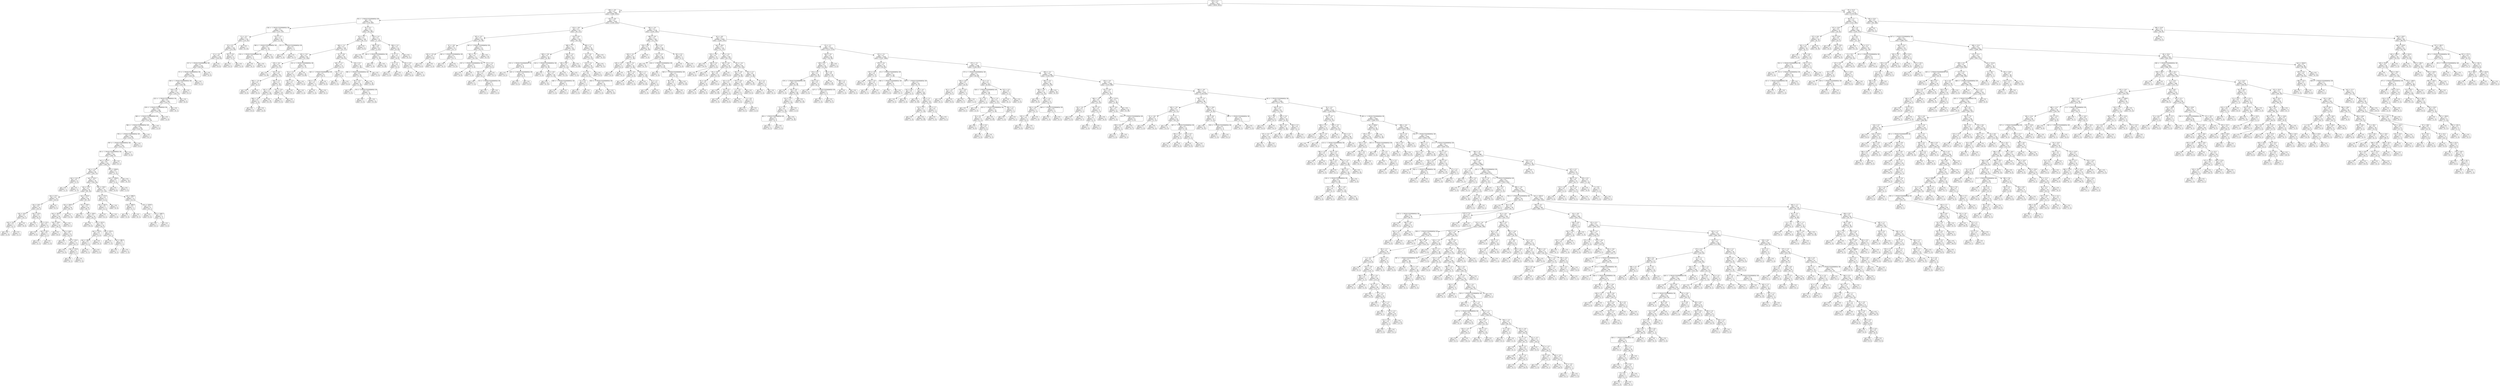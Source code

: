 digraph Tree {
node [shape=box, style="rounded", color="black", fontname=helvetica] ;
edge [fontname=helvetica] ;
0 [label="379 <= 4.3\ngini = 0.5\nsamples = 3412\nvalue = [2659, 2655]"] ;
1 [label="264 <= -4.9\ngini = 0.5\nsamples = 2281\nvalue = [1480, 2052]"] ;
0 -> 1 [labeldistance=2.5, labelangle=45, headlabel="True"] ;
2 [label="38 <= -1.7014117331926443e+38\ngini = 0.4\nsamples = 371\nvalue = [176, 400]"] ;
1 -> 2 ;
3 [label="136 <= -1.7014117331926443e+38\ngini = 0.5\nsamples = 159\nvalue = [133, 119]"] ;
2 -> 3 ;
4 [label="71 <= -0.3\ngini = 0.5\nsamples = 135\nvalue = [131, 85]"] ;
3 -> 4 ;
5 [label="25 <= 0.7\ngini = 0.5\nsamples = 128\nvalue = [131, 69]"] ;
4 -> 5 ;
6 [label="21 <= -2.0\ngini = 0.4\nsamples = 124\nvalue = [129, 64]"] ;
5 -> 6 ;
7 [label="317 <= -1.7014117331926443e+38\ngini = 0.5\nsamples = 119\nvalue = [120, 64]"] ;
6 -> 7 ;
8 [label="37 <= -1.7014117331926443e+38\ngini = 0.4\nsamples = 115\nvalue = [120, 60]"] ;
7 -> 8 ;
9 [label="109 <= -1.7014117331926443e+38\ngini = 0.4\nsamples = 113\nvalue = [120, 58]"] ;
8 -> 9 ;
10 [label="379 <= 0.1\ngini = 0.4\nsamples = 112\nvalue = [120, 57]"] ;
9 -> 10 ;
11 [label="222 <= -1.7014117331926443e+38\ngini = 0.4\nsamples = 109\nvalue = [114, 57]"] ;
10 -> 11 ;
12 [label="239 <= -1.7014117331926443e+38\ngini = 0.4\nsamples = 108\nvalue = [114, 56]"] ;
11 -> 12 ;
13 [label="280 <= -1.7014117331926443e+38\ngini = 0.4\nsamples = 107\nvalue = [112, 56]"] ;
12 -> 13 ;
14 [label="396 <= -1.7014117331926443e+38\ngini = 0.4\nsamples = 105\nvalue = [110, 56]"] ;
13 -> 14 ;
15 [label="376 <= -1.7014117331926443e+38\ngini = 0.4\nsamples = 104\nvalue = [110, 55]"] ;
14 -> 15 ;
16 [label="397 <= -1.7014117331926443e+38\ngini = 0.4\nsamples = 103\nvalue = [110, 53]"] ;
15 -> 16 ;
17 [label="29 <= -1.7014117331926443e+38\ngini = 0.4\nsamples = 102\nvalue = [108, 53]"] ;
16 -> 17 ;
18 [label="rain <= 1312.5\ngini = 0.4\nsamples = 101\nvalue = [108, 52]"] ;
17 -> 18 ;
19 [label="rain <= 13.5\ngini = 0.4\nsamples = 84\nvalue = [105, 31]"] ;
18 -> 19 ;
20 [label="rain <= 12.5\ngini = 0.5\nsamples = 6\nvalue = [3, 5]"] ;
19 -> 20 ;
21 [label="gini = 0.4\nsamples = 2\nvalue = [1, 2]"] ;
20 -> 21 ;
22 [label="gini = 0.5\nsamples = 4\nvalue = [2, 3]"] ;
20 -> 22 ;
23 [label="rain <= 555.5\ngini = 0.3\nsamples = 78\nvalue = [102, 26]"] ;
19 -> 23 ;
24 [label="rain <= 31.5\ngini = 0.3\nsamples = 62\nvalue = [85, 16]"] ;
23 -> 24 ;
25 [label="rain <= 27.5\ngini = 0.4\nsamples = 16\nvalue = [18, 6]"] ;
24 -> 25 ;
26 [label="rain <= 20.0\ngini = 0.2\nsamples = 14\nvalue = [18, 3]"] ;
25 -> 26 ;
27 [label="rain <= 16.0\ngini = 0.2\nsamples = 6\nvalue = [10, 1]"] ;
26 -> 27 ;
28 [label="rain <= 14.5\ngini = 0.3\nsamples = 3\nvalue = [4, 1]"] ;
27 -> 28 ;
29 [label="gini = 0.0\nsamples = 1\nvalue = [2, 0]"] ;
28 -> 29 ;
30 [label="gini = 0.4\nsamples = 2\nvalue = [2, 1]"] ;
28 -> 30 ;
31 [label="gini = 0.0\nsamples = 3\nvalue = [6, 0]"] ;
27 -> 31 ;
32 [label="rain <= 22.0\ngini = 0.3\nsamples = 8\nvalue = [8, 2]"] ;
26 -> 32 ;
33 [label="gini = 0.5\nsamples = 2\nvalue = [1, 1]"] ;
32 -> 33 ;
34 [label="rain <= 25.5\ngini = 0.2\nsamples = 6\nvalue = [7, 1]"] ;
32 -> 34 ;
35 [label="gini = 0.0\nsamples = 3\nvalue = [4, 0]"] ;
34 -> 35 ;
36 [label="rain <= 26.5\ngini = 0.4\nsamples = 3\nvalue = [3, 1]"] ;
34 -> 36 ;
37 [label="gini = 0.4\nsamples = 2\nvalue = [2, 1]"] ;
36 -> 37 ;
38 [label="gini = 0.0\nsamples = 1\nvalue = [1, 0]"] ;
36 -> 38 ;
39 [label="gini = 0.0\nsamples = 2\nvalue = [0, 3]"] ;
25 -> 39 ;
40 [label="rain <= 272.0\ngini = 0.2\nsamples = 46\nvalue = [67, 10]"] ;
24 -> 40 ;
41 [label="rain <= 204.0\ngini = 0.1\nsamples = 26\nvalue = [41, 3]"] ;
40 -> 41 ;
42 [label="rain <= 197.0\ngini = 0.2\nsamples = 20\nvalue = [30, 3]"] ;
41 -> 42 ;
43 [label="rain <= 59.0\ngini = 0.1\nsamples = 19\nvalue = [30, 2]"] ;
42 -> 43 ;
44 [label="gini = 0.0\nsamples = 5\nvalue = [8, 0]"] ;
43 -> 44 ;
45 [label="rain <= 64.0\ngini = 0.2\nsamples = 14\nvalue = [22, 2]"] ;
43 -> 45 ;
46 [label="gini = 0.0\nsamples = 1\nvalue = [0, 1]"] ;
45 -> 46 ;
47 [label="rain <= 170.5\ngini = 0.1\nsamples = 13\nvalue = [22, 1]"] ;
45 -> 47 ;
48 [label="gini = 0.0\nsamples = 9\nvalue = [15, 0]"] ;
47 -> 48 ;
49 [label="rain <= 175.0\ngini = 0.2\nsamples = 4\nvalue = [7, 1]"] ;
47 -> 49 ;
50 [label="gini = 0.0\nsamples = 1\nvalue = [0, 1]"] ;
49 -> 50 ;
51 [label="gini = 0.0\nsamples = 3\nvalue = [7, 0]"] ;
49 -> 51 ;
52 [label="gini = 0.0\nsamples = 1\nvalue = [0, 1]"] ;
42 -> 52 ;
53 [label="gini = 0.0\nsamples = 6\nvalue = [11, 0]"] ;
41 -> 53 ;
54 [label="rain <= 278.5\ngini = 0.3\nsamples = 20\nvalue = [26, 7]"] ;
40 -> 54 ;
55 [label="gini = 0.0\nsamples = 1\nvalue = [0, 2]"] ;
54 -> 55 ;
56 [label="rain <= 329.5\ngini = 0.3\nsamples = 19\nvalue = [26, 5]"] ;
54 -> 56 ;
57 [label="gini = 0.0\nsamples = 5\nvalue = [10, 0]"] ;
56 -> 57 ;
58 [label="rain <= 415.5\ngini = 0.4\nsamples = 14\nvalue = [16, 5]"] ;
56 -> 58 ;
59 [label="rain <= 373.5\ngini = 0.4\nsamples = 5\nvalue = [2, 4]"] ;
58 -> 59 ;
60 [label="rain <= 340.0\ngini = 0.4\nsamples = 3\nvalue = [2, 1]"] ;
59 -> 60 ;
61 [label="gini = 0.0\nsamples = 1\nvalue = [0, 1]"] ;
60 -> 61 ;
62 [label="gini = 0.0\nsamples = 2\nvalue = [2, 0]"] ;
60 -> 62 ;
63 [label="gini = 0.0\nsamples = 2\nvalue = [0, 3]"] ;
59 -> 63 ;
64 [label="rain <= 475.5\ngini = 0.1\nsamples = 9\nvalue = [14, 1]"] ;
58 -> 64 ;
65 [label="gini = 0.0\nsamples = 4\nvalue = [7, 0]"] ;
64 -> 65 ;
66 [label="rain <= 481.5\ngini = 0.2\nsamples = 5\nvalue = [7, 1]"] ;
64 -> 66 ;
67 [label="gini = 0.0\nsamples = 1\nvalue = [0, 1]"] ;
66 -> 67 ;
68 [label="gini = 0.0\nsamples = 4\nvalue = [7, 0]"] ;
66 -> 68 ;
69 [label="rain <= 724.5\ngini = 0.5\nsamples = 16\nvalue = [17, 10]"] ;
23 -> 69 ;
70 [label="rain <= 573.5\ngini = 0.4\nsamples = 4\nvalue = [2, 6]"] ;
69 -> 70 ;
71 [label="rain <= 567.5\ngini = 0.5\nsamples = 2\nvalue = [2, 2]"] ;
70 -> 71 ;
72 [label="gini = 0.0\nsamples = 1\nvalue = [0, 2]"] ;
71 -> 72 ;
73 [label="gini = 0.0\nsamples = 1\nvalue = [2, 0]"] ;
71 -> 73 ;
74 [label="gini = 0.0\nsamples = 2\nvalue = [0, 4]"] ;
70 -> 74 ;
75 [label="rain <= 896.0\ngini = 0.3\nsamples = 12\nvalue = [15, 4]"] ;
69 -> 75 ;
76 [label="rain <= 869.0\ngini = 0.5\nsamples = 3\nvalue = [5, 3]"] ;
75 -> 76 ;
77 [label="gini = 0.0\nsamples = 2\nvalue = [5, 0]"] ;
76 -> 77 ;
78 [label="gini = 0.0\nsamples = 1\nvalue = [0, 3]"] ;
76 -> 78 ;
79 [label="rain <= 1079.5\ngini = 0.2\nsamples = 9\nvalue = [10, 1]"] ;
75 -> 79 ;
80 [label="gini = 0.0\nsamples = 5\nvalue = [5, 0]"] ;
79 -> 80 ;
81 [label="rain <= 1095.5\ngini = 0.3\nsamples = 4\nvalue = [5, 1]"] ;
79 -> 81 ;
82 [label="gini = 0.0\nsamples = 1\nvalue = [0, 1]"] ;
81 -> 82 ;
83 [label="gini = 0.0\nsamples = 3\nvalue = [5, 0]"] ;
81 -> 83 ;
84 [label="rain <= 2249.0\ngini = 0.2\nsamples = 17\nvalue = [3, 21]"] ;
18 -> 84 ;
85 [label="rain <= 1794.0\ngini = 0.4\nsamples = 7\nvalue = [3, 6]"] ;
84 -> 85 ;
86 [label="gini = 0.0\nsamples = 5\nvalue = [0, 6]"] ;
85 -> 86 ;
87 [label="gini = 0.0\nsamples = 2\nvalue = [3, 0]"] ;
85 -> 87 ;
88 [label="gini = 0.0\nsamples = 10\nvalue = [0, 15]"] ;
84 -> 88 ;
89 [label="gini = 0.0\nsamples = 1\nvalue = [0, 1]"] ;
17 -> 89 ;
90 [label="gini = 0.0\nsamples = 1\nvalue = [2, 0]"] ;
16 -> 90 ;
91 [label="gini = 0.0\nsamples = 1\nvalue = [0, 2]"] ;
15 -> 91 ;
92 [label="gini = 0.0\nsamples = 1\nvalue = [0, 1]"] ;
14 -> 92 ;
93 [label="gini = 0.0\nsamples = 2\nvalue = [2, 0]"] ;
13 -> 93 ;
94 [label="gini = 0.0\nsamples = 1\nvalue = [2, 0]"] ;
12 -> 94 ;
95 [label="gini = 0.0\nsamples = 1\nvalue = [0, 1]"] ;
11 -> 95 ;
96 [label="gini = 0.0\nsamples = 3\nvalue = [6, 0]"] ;
10 -> 96 ;
97 [label="gini = 0.0\nsamples = 1\nvalue = [0, 1]"] ;
9 -> 97 ;
98 [label="gini = 0.0\nsamples = 2\nvalue = [0, 2]"] ;
8 -> 98 ;
99 [label="gini = 0.0\nsamples = 4\nvalue = [0, 4]"] ;
7 -> 99 ;
100 [label="gini = 0.0\nsamples = 5\nvalue = [9, 0]"] ;
6 -> 100 ;
101 [label="297 <= 0.9\ngini = 0.4\nsamples = 4\nvalue = [2, 5]"] ;
5 -> 101 ;
102 [label="gini = 0.0\nsamples = 3\nvalue = [0, 5]"] ;
101 -> 102 ;
103 [label="gini = 0.0\nsamples = 1\nvalue = [2, 0]"] ;
101 -> 103 ;
104 [label="gini = 0.0\nsamples = 7\nvalue = [0, 16]"] ;
4 -> 104 ;
105 [label="313 <= 3.3\ngini = 0.1\nsamples = 24\nvalue = [2, 34]"] ;
3 -> 105 ;
106 [label="198 <= -1.7014117331926443e+38\ngini = 0.1\nsamples = 22\nvalue = [1, 33]"] ;
105 -> 106 ;
107 [label="130 <= -1.7014117331926443e+38\ngini = 0.5\nsamples = 2\nvalue = [1, 1]"] ;
106 -> 107 ;
108 [label="gini = 0.0\nsamples = 1\nvalue = [0, 1]"] ;
107 -> 108 ;
109 [label="gini = 0.0\nsamples = 1\nvalue = [1, 0]"] ;
107 -> 109 ;
110 [label="gini = 0.0\nsamples = 20\nvalue = [0, 32]"] ;
106 -> 110 ;
111 [label="151 <= -1.7014117331926443e+38\ngini = 0.5\nsamples = 2\nvalue = [1, 1]"] ;
105 -> 111 ;
112 [label="gini = 0.0\nsamples = 1\nvalue = [1, 0]"] ;
111 -> 112 ;
113 [label="gini = 0.0\nsamples = 1\nvalue = [0, 1]"] ;
111 -> 113 ;
114 [label="76 <= 0.3\ngini = 0.2\nsamples = 212\nvalue = [43, 281]"] ;
2 -> 114 ;
115 [label="93 <= 1.4\ngini = 0.3\nsamples = 140\nvalue = [36, 171]"] ;
114 -> 115 ;
116 [label="168 <= -1.2\ngini = 0.3\nsamples = 138\nvalue = [32, 171]"] ;
115 -> 116 ;
117 [label="102 <= -5.0\ngini = 0.2\nsamples = 94\nvalue = [12, 128]"] ;
116 -> 117 ;
118 [label="130 <= -6.2\ngini = 0.3\nsamples = 49\nvalue = [11, 57]"] ;
117 -> 118 ;
119 [label="gini = 0.0\nsamples = 13\nvalue = [0, 20]"] ;
118 -> 119 ;
120 [label="125 <= -6.2\ngini = 0.4\nsamples = 36\nvalue = [11, 37]"] ;
118 -> 120 ;
121 [label="394 <= -1.9\ngini = 0.4\nsamples = 4\nvalue = [4, 2]"] ;
120 -> 121 ;
122 [label="gini = 0.0\nsamples = 3\nvalue = [4, 0]"] ;
121 -> 122 ;
123 [label="gini = 0.0\nsamples = 1\nvalue = [0, 2]"] ;
121 -> 123 ;
124 [label="258 <= -5.1\ngini = 0.3\nsamples = 32\nvalue = [7, 35]"] ;
120 -> 124 ;
125 [label="187 <= -5.9\ngini = 0.1\nsamples = 22\nvalue = [2, 29]"] ;
124 -> 125 ;
126 [label="268 <= -5.8\ngini = 0.4\nsamples = 6\nvalue = [2, 6]"] ;
125 -> 126 ;
127 [label="gini = 0.0\nsamples = 4\nvalue = [0, 6]"] ;
126 -> 127 ;
128 [label="gini = 0.0\nsamples = 2\nvalue = [2, 0]"] ;
126 -> 128 ;
129 [label="gini = 0.0\nsamples = 16\nvalue = [0, 23]"] ;
125 -> 129 ;
130 [label="311 <= -5.0\ngini = 0.5\nsamples = 10\nvalue = [5, 6]"] ;
124 -> 130 ;
131 [label="gini = 0.0\nsamples = 5\nvalue = [5, 0]"] ;
130 -> 131 ;
132 [label="gini = 0.0\nsamples = 5\nvalue = [0, 6]"] ;
130 -> 132 ;
133 [label="331 <= -1.7014117331926443e+38\ngini = 0.0\nsamples = 45\nvalue = [1, 71]"] ;
117 -> 133 ;
134 [label="52 <= -1.3\ngini = 0.2\nsamples = 6\nvalue = [1, 7]"] ;
133 -> 134 ;
135 [label="150 <= -3.3\ngini = 0.5\nsamples = 2\nvalue = [1, 1]"] ;
134 -> 135 ;
136 [label="gini = 0.0\nsamples = 1\nvalue = [0, 1]"] ;
135 -> 136 ;
137 [label="gini = 0.0\nsamples = 1\nvalue = [1, 0]"] ;
135 -> 137 ;
138 [label="gini = 0.0\nsamples = 4\nvalue = [0, 6]"] ;
134 -> 138 ;
139 [label="gini = 0.0\nsamples = 39\nvalue = [0, 64]"] ;
133 -> 139 ;
140 [label="52 <= -0.8\ngini = 0.4\nsamples = 44\nvalue = [20, 43]"] ;
116 -> 140 ;
141 [label="261 <= -1.2\ngini = 0.5\nsamples = 15\nvalue = [13, 7]"] ;
140 -> 141 ;
142 [label="182 <= -1.7014117331926443e+38\ngini = 0.2\nsamples = 8\nvalue = [10, 1]"] ;
141 -> 142 ;
143 [label="335 <= -1.2\ngini = 0.5\nsamples = 2\nvalue = [1, 1]"] ;
142 -> 143 ;
144 [label="gini = 0.0\nsamples = 1\nvalue = [1, 0]"] ;
143 -> 144 ;
145 [label="gini = 0.0\nsamples = 1\nvalue = [0, 1]"] ;
143 -> 145 ;
146 [label="gini = 0.0\nsamples = 6\nvalue = [9, 0]"] ;
142 -> 146 ;
147 [label="141 <= -1.3\ngini = 0.4\nsamples = 7\nvalue = [3, 6]"] ;
141 -> 147 ;
148 [label="gini = 0.0\nsamples = 2\nvalue = [3, 0]"] ;
147 -> 148 ;
149 [label="gini = 0.0\nsamples = 5\nvalue = [0, 6]"] ;
147 -> 149 ;
150 [label="130 <= 0.3\ngini = 0.3\nsamples = 29\nvalue = [7, 36]"] ;
140 -> 150 ;
151 [label="389 <= -1.7014117331926443e+38\ngini = 0.2\nsamples = 27\nvalue = [5, 36]"] ;
150 -> 151 ;
152 [label="44 <= -0.5\ngini = 0.4\nsamples = 8\nvalue = [5, 10]"] ;
151 -> 152 ;
153 [label="gini = 0.0\nsamples = 2\nvalue = [3, 0]"] ;
152 -> 153 ;
154 [label="79 <= -1.7014117331926443e+38\ngini = 0.3\nsamples = 6\nvalue = [2, 10]"] ;
152 -> 154 ;
155 [label="gini = 0.0\nsamples = 1\nvalue = [2, 0]"] ;
154 -> 155 ;
156 [label="gini = 0.0\nsamples = 5\nvalue = [0, 10]"] ;
154 -> 156 ;
157 [label="gini = 0.0\nsamples = 19\nvalue = [0, 26]"] ;
151 -> 157 ;
158 [label="gini = 0.0\nsamples = 2\nvalue = [2, 0]"] ;
150 -> 158 ;
159 [label="gini = 0.0\nsamples = 2\nvalue = [4, 0]"] ;
115 -> 159 ;
160 [label="159 <= 1.4\ngini = 0.1\nsamples = 72\nvalue = [7, 110]"] ;
114 -> 160 ;
161 [label="368 <= 0.8\ngini = 0.0\nsamples = 51\nvalue = [1, 81]"] ;
160 -> 161 ;
162 [label="gini = 0.0\nsamples = 40\nvalue = [0, 65]"] ;
161 -> 162 ;
163 [label="89 <= -1.7014117331926443e+38\ngini = 0.1\nsamples = 11\nvalue = [1, 16]"] ;
161 -> 163 ;
164 [label="gini = 0.0\nsamples = 1\nvalue = [1, 0]"] ;
163 -> 164 ;
165 [label="gini = 0.0\nsamples = 10\nvalue = [0, 16]"] ;
163 -> 165 ;
166 [label="208 <= 1.4\ngini = 0.3\nsamples = 21\nvalue = [6, 29]"] ;
160 -> 166 ;
167 [label="71 <= 1.3\ngini = 0.5\nsamples = 12\nvalue = [6, 8]"] ;
166 -> 167 ;
168 [label="12 <= 1.5\ngini = 0.4\nsamples = 6\nvalue = [5, 2]"] ;
167 -> 168 ;
169 [label="gini = 0.0\nsamples = 4\nvalue = [5, 0]"] ;
168 -> 169 ;
170 [label="gini = 0.0\nsamples = 2\nvalue = [0, 2]"] ;
168 -> 170 ;
171 [label="334 <= 2.9\ngini = 0.2\nsamples = 6\nvalue = [1, 6]"] ;
167 -> 171 ;
172 [label="gini = 0.0\nsamples = 5\nvalue = [0, 6]"] ;
171 -> 172 ;
173 [label="gini = 0.0\nsamples = 1\nvalue = [1, 0]"] ;
171 -> 173 ;
174 [label="gini = 0.0\nsamples = 9\nvalue = [0, 21]"] ;
166 -> 174 ;
175 [label="332 <= -4.8\ngini = 0.5\nsamples = 1910\nvalue = [1304, 1652]"] ;
1 -> 175 ;
176 [label="119 <= -4.8\ngini = 0.3\nsamples = 172\nvalue = [45, 211]"] ;
175 -> 176 ;
177 [label="325 <= -4.7\ngini = 0.5\nsamples = 48\nvalue = [25, 48]"] ;
176 -> 177 ;
178 [label="35 <= -4.8\ngini = 0.4\nsamples = 15\nvalue = [15, 7]"] ;
177 -> 178 ;
179 [label="342 <= -2.9\ngini = 0.4\nsamples = 6\nvalue = [2, 6]"] ;
178 -> 179 ;
180 [label="gini = 0.0\nsamples = 5\nvalue = [0, 6]"] ;
179 -> 180 ;
181 [label="gini = 0.0\nsamples = 1\nvalue = [2, 0]"] ;
179 -> 181 ;
182 [label="282 <= -1.7014117331926443e+38\ngini = 0.1\nsamples = 9\nvalue = [13, 1]"] ;
178 -> 182 ;
183 [label="gini = 0.0\nsamples = 1\nvalue = [0, 1]"] ;
182 -> 183 ;
184 [label="gini = 0.0\nsamples = 8\nvalue = [13, 0]"] ;
182 -> 184 ;
185 [label="397 <= -1.7014117331926443e+38\ngini = 0.3\nsamples = 33\nvalue = [10, 41]"] ;
177 -> 185 ;
186 [label="381 <= -1.3\ngini = 0.5\nsamples = 13\nvalue = [10, 10]"] ;
185 -> 186 ;
187 [label="107 <= -1.7014117331926443e+38\ngini = 0.2\nsamples = 5\nvalue = [1, 8]"] ;
186 -> 187 ;
188 [label="gini = 0.0\nsamples = 4\nvalue = [0, 8]"] ;
187 -> 188 ;
189 [label="gini = 0.0\nsamples = 1\nvalue = [1, 0]"] ;
187 -> 189 ;
190 [label="113 <= 1.6\ngini = 0.3\nsamples = 8\nvalue = [9, 2]"] ;
186 -> 190 ;
191 [label="144 <= 1.5\ngini = 0.2\nsamples = 7\nvalue = [9, 1]"] ;
190 -> 191 ;
192 [label="gini = 0.0\nsamples = 5\nvalue = [7, 0]"] ;
191 -> 192 ;
193 [label="33 <= -1.7014117331926443e+38\ngini = 0.4\nsamples = 2\nvalue = [2, 1]"] ;
191 -> 193 ;
194 [label="gini = 0.0\nsamples = 1\nvalue = [0, 1]"] ;
193 -> 194 ;
195 [label="gini = 0.0\nsamples = 1\nvalue = [2, 0]"] ;
193 -> 195 ;
196 [label="gini = 0.0\nsamples = 1\nvalue = [0, 1]"] ;
190 -> 196 ;
197 [label="gini = 0.0\nsamples = 20\nvalue = [0, 31]"] ;
185 -> 197 ;
198 [label="176 <= 0.9\ngini = 0.2\nsamples = 124\nvalue = [20, 163]"] ;
176 -> 198 ;
199 [label="268 <= -1.3\ngini = 0.1\nsamples = 85\nvalue = [7, 119]"] ;
198 -> 199 ;
200 [label="369 <= -5.8\ngini = 0.2\nsamples = 33\nvalue = [6, 38]"] ;
199 -> 200 ;
201 [label="132 <= -1.7014117331926443e+38\ngini = 0.5\nsamples = 8\nvalue = [4, 4]"] ;
200 -> 201 ;
202 [label="gini = 0.0\nsamples = 2\nvalue = [0, 2]"] ;
201 -> 202 ;
203 [label="181 <= -1.7014117331926443e+38\ngini = 0.4\nsamples = 6\nvalue = [4, 2]"] ;
201 -> 203 ;
204 [label="gini = 0.0\nsamples = 2\nvalue = [0, 2]"] ;
203 -> 204 ;
205 [label="gini = 0.0\nsamples = 4\nvalue = [4, 0]"] ;
203 -> 205 ;
206 [label="124 <= -1.7014117331926443e+38\ngini = 0.1\nsamples = 25\nvalue = [2, 34]"] ;
200 -> 206 ;
207 [label="gini = 0.0\nsamples = 1\nvalue = [1, 0]"] ;
206 -> 207 ;
208 [label="312 <= -0.8\ngini = 0.1\nsamples = 24\nvalue = [1, 34]"] ;
206 -> 208 ;
209 [label="gini = 0.0\nsamples = 22\nvalue = [0, 33]"] ;
208 -> 209 ;
210 [label="189 <= -1.7014117331926443e+38\ngini = 0.5\nsamples = 2\nvalue = [1, 1]"] ;
208 -> 210 ;
211 [label="gini = 0.0\nsamples = 1\nvalue = [1, 0]"] ;
210 -> 211 ;
212 [label="gini = 0.0\nsamples = 1\nvalue = [0, 1]"] ;
210 -> 212 ;
213 [label="206 <= -1.0\ngini = 0.0\nsamples = 52\nvalue = [1, 81]"] ;
199 -> 213 ;
214 [label="283 <= 0.6\ngini = 0.1\nsamples = 9\nvalue = [1, 12]"] ;
213 -> 214 ;
215 [label="gini = 0.0\nsamples = 8\nvalue = [0, 12]"] ;
214 -> 215 ;
216 [label="gini = 0.0\nsamples = 1\nvalue = [1, 0]"] ;
214 -> 216 ;
217 [label="gini = 0.0\nsamples = 43\nvalue = [0, 69]"] ;
213 -> 217 ;
218 [label="398 <= 1.7\ngini = 0.4\nsamples = 39\nvalue = [13, 44]"] ;
198 -> 218 ;
219 [label="14 <= 2.8\ngini = 0.5\nsamples = 26\nvalue = [13, 22]"] ;
218 -> 219 ;
220 [label="114 <= 1.6\ngini = 0.5\nsamples = 18\nvalue = [13, 11]"] ;
219 -> 220 ;
221 [label="7 <= 0.6\ngini = 0.4\nsamples = 12\nvalue = [4, 11]"] ;
220 -> 221 ;
222 [label="31 <= 0.3\ngini = 0.4\nsamples = 3\nvalue = [3, 1]"] ;
221 -> 222 ;
223 [label="gini = 0.0\nsamples = 2\nvalue = [3, 0]"] ;
222 -> 223 ;
224 [label="gini = 0.0\nsamples = 1\nvalue = [0, 1]"] ;
222 -> 224 ;
225 [label="302 <= -1.7014117331926443e+38\ngini = 0.2\nsamples = 9\nvalue = [1, 10]"] ;
221 -> 225 ;
226 [label="gini = 0.0\nsamples = 1\nvalue = [1, 0]"] ;
225 -> 226 ;
227 [label="gini = 0.0\nsamples = 8\nvalue = [0, 10]"] ;
225 -> 227 ;
228 [label="gini = 0.0\nsamples = 6\nvalue = [9, 0]"] ;
220 -> 228 ;
229 [label="gini = 0.0\nsamples = 8\nvalue = [0, 11]"] ;
219 -> 229 ;
230 [label="gini = 0.0\nsamples = 13\nvalue = [0, 22]"] ;
218 -> 230 ;
231 [label="392 <= -5.0\ngini = 0.5\nsamples = 1738\nvalue = [1259, 1441]"] ;
175 -> 231 ;
232 [label="280 <= -0.9\ngini = 0.2\nsamples = 100\nvalue = [15, 134]"] ;
231 -> 232 ;
233 [label="239 <= 0.8\ngini = 0.3\nsamples = 32\nvalue = [10, 38]"] ;
232 -> 233 ;
234 [label="164 <= -4.3\ngini = 0.3\nsamples = 29\nvalue = [7, 38]"] ;
233 -> 234 ;
235 [label="145 <= -2.9\ngini = 0.4\nsamples = 4\nvalue = [4, 2]"] ;
234 -> 235 ;
236 [label="gini = 0.0\nsamples = 2\nvalue = [4, 0]"] ;
235 -> 236 ;
237 [label="gini = 0.0\nsamples = 2\nvalue = [0, 2]"] ;
235 -> 237 ;
238 [label="244 <= -3.5\ngini = 0.1\nsamples = 25\nvalue = [3, 36]"] ;
234 -> 238 ;
239 [label="395 <= -3.6\ngini = 0.4\nsamples = 6\nvalue = [2, 6]"] ;
238 -> 239 ;
240 [label="gini = 0.0\nsamples = 4\nvalue = [0, 6]"] ;
239 -> 240 ;
241 [label="gini = 0.0\nsamples = 2\nvalue = [2, 0]"] ;
239 -> 241 ;
242 [label="200 <= -1.1\ngini = 0.1\nsamples = 19\nvalue = [1, 30]"] ;
238 -> 242 ;
243 [label="gini = 0.0\nsamples = 14\nvalue = [0, 24]"] ;
242 -> 243 ;
244 [label="41 <= -1.1\ngini = 0.2\nsamples = 5\nvalue = [1, 6]"] ;
242 -> 244 ;
245 [label="gini = 0.0\nsamples = 1\nvalue = [1, 0]"] ;
244 -> 245 ;
246 [label="gini = 0.0\nsamples = 4\nvalue = [0, 6]"] ;
244 -> 246 ;
247 [label="gini = 0.0\nsamples = 3\nvalue = [3, 0]"] ;
233 -> 247 ;
248 [label="303 <= 4.3\ngini = 0.1\nsamples = 68\nvalue = [5, 96]"] ;
232 -> 248 ;
249 [label="121 <= 1.0\ngini = 0.1\nsamples = 66\nvalue = [3, 95]"] ;
248 -> 249 ;
250 [label="gini = 0.0\nsamples = 47\nvalue = [0, 73]"] ;
249 -> 250 ;
251 [label="156 <= -1.7014117331926443e+38\ngini = 0.2\nsamples = 19\nvalue = [3, 22]"] ;
249 -> 251 ;
252 [label="gini = 0.0\nsamples = 2\nvalue = [2, 0]"] ;
251 -> 252 ;
253 [label="160 <= -1.7014117331926443e+38\ngini = 0.1\nsamples = 17\nvalue = [1, 22]"] ;
251 -> 253 ;
254 [label="96 <= 2.4\ngini = 0.4\nsamples = 3\nvalue = [1, 2]"] ;
253 -> 254 ;
255 [label="gini = 0.0\nsamples = 1\nvalue = [1, 0]"] ;
254 -> 255 ;
256 [label="gini = 0.0\nsamples = 2\nvalue = [0, 2]"] ;
254 -> 256 ;
257 [label="gini = 0.0\nsamples = 14\nvalue = [0, 20]"] ;
253 -> 257 ;
258 [label="181 <= 9.1\ngini = 0.4\nsamples = 2\nvalue = [2, 1]"] ;
248 -> 258 ;
259 [label="gini = 0.0\nsamples = 1\nvalue = [2, 0]"] ;
258 -> 259 ;
260 [label="gini = 0.0\nsamples = 1\nvalue = [0, 1]"] ;
258 -> 260 ;
261 [label="83 <= -4.8\ngini = 0.5\nsamples = 1638\nvalue = [1244, 1307]"] ;
231 -> 261 ;
262 [label="rain <= 34.0\ngini = 0.3\nsamples = 110\nvalue = [31, 137]"] ;
261 -> 262 ;
263 [label="130 <= -2.9\ngini = 0.5\nsamples = 10\nvalue = [11, 6]"] ;
262 -> 263 ;
264 [label="gini = 0.0\nsamples = 4\nvalue = [10, 0]"] ;
263 -> 264 ;
265 [label="340 <= 1.9\ngini = 0.2\nsamples = 6\nvalue = [1, 6]"] ;
263 -> 265 ;
266 [label="gini = 0.0\nsamples = 5\nvalue = [0, 6]"] ;
265 -> 266 ;
267 [label="gini = 0.0\nsamples = 1\nvalue = [1, 0]"] ;
265 -> 267 ;
268 [label="223 <= -4.1\ngini = 0.2\nsamples = 100\nvalue = [20, 131]"] ;
262 -> 268 ;
269 [label="242 <= -2.6\ngini = 0.5\nsamples = 18\nvalue = [10, 13]"] ;
268 -> 269 ;
270 [label="44 <= -4.8\ngini = 0.4\nsamples = 15\nvalue = [4, 13]"] ;
269 -> 270 ;
271 [label="47 <= -4.8\ngini = 0.5\nsamples = 8\nvalue = [4, 4]"] ;
270 -> 271 ;
272 [label="gini = 0.0\nsamples = 4\nvalue = [4, 0]"] ;
271 -> 272 ;
273 [label="gini = 0.0\nsamples = 4\nvalue = [0, 4]"] ;
271 -> 273 ;
274 [label="gini = 0.0\nsamples = 7\nvalue = [0, 9]"] ;
270 -> 274 ;
275 [label="gini = 0.0\nsamples = 3\nvalue = [6, 0]"] ;
269 -> 275 ;
276 [label="141 <= -1.6\ngini = 0.1\nsamples = 82\nvalue = [10, 118]"] ;
268 -> 276 ;
277 [label="181 <= -2.8\ngini = 0.3\nsamples = 36\nvalue = [9, 50]"] ;
276 -> 277 ;
278 [label="227 <= 0.1\ngini = 0.1\nsamples = 22\nvalue = [2, 36]"] ;
277 -> 278 ;
279 [label="gini = 0.0\nsamples = 18\nvalue = [0, 30]"] ;
278 -> 279 ;
280 [label="79 <= 2.0\ngini = 0.4\nsamples = 4\nvalue = [2, 6]"] ;
278 -> 280 ;
281 [label="gini = 0.0\nsamples = 2\nvalue = [2, 0]"] ;
280 -> 281 ;
282 [label="gini = 0.0\nsamples = 2\nvalue = [0, 6]"] ;
280 -> 282 ;
283 [label="377 <= -0.4\ngini = 0.4\nsamples = 14\nvalue = [7, 14]"] ;
277 -> 283 ;
284 [label="1 <= -2.6\ngini = 0.5\nsamples = 9\nvalue = [7, 5]"] ;
283 -> 284 ;
285 [label="gini = 0.0\nsamples = 4\nvalue = [5, 0]"] ;
284 -> 285 ;
286 [label="5 <= -0.9\ngini = 0.4\nsamples = 5\nvalue = [2, 5]"] ;
284 -> 286 ;
287 [label="gini = 0.0\nsamples = 4\nvalue = [0, 5]"] ;
286 -> 287 ;
288 [label="gini = 0.0\nsamples = 1\nvalue = [2, 0]"] ;
286 -> 288 ;
289 [label="gini = 0.0\nsamples = 5\nvalue = [0, 9]"] ;
283 -> 289 ;
290 [label="241 <= 2.7\ngini = 0.0\nsamples = 46\nvalue = [1, 68]"] ;
276 -> 290 ;
291 [label="gini = 0.0\nsamples = 44\nvalue = [0, 67]"] ;
290 -> 291 ;
292 [label="15 <= 3.3\ngini = 0.5\nsamples = 2\nvalue = [1, 1]"] ;
290 -> 292 ;
293 [label="gini = 0.0\nsamples = 1\nvalue = [1, 0]"] ;
292 -> 293 ;
294 [label="gini = 0.0\nsamples = 1\nvalue = [0, 1]"] ;
292 -> 294 ;
295 [label="25 <= -5.1\ngini = 0.5\nsamples = 1528\nvalue = [1213, 1170]"] ;
261 -> 295 ;
296 [label="169 <= 3.9\ngini = 0.3\nsamples = 69\nvalue = [16, 90]"] ;
295 -> 296 ;
297 [label="229 <= 0.2\ngini = 0.2\nsamples = 67\nvalue = [13, 90]"] ;
296 -> 297 ;
298 [label="233 <= 0.1\ngini = 0.3\nsamples = 38\nvalue = [12, 43]"] ;
297 -> 298 ;
299 [label="174 <= -1.7014117331926443e+38\ngini = 0.2\nsamples = 29\nvalue = [6, 38]"] ;
298 -> 299 ;
300 [label="gini = 0.0\nsamples = 1\nvalue = [1, 0]"] ;
299 -> 300 ;
301 [label="84 <= -0.4\ngini = 0.2\nsamples = 28\nvalue = [5, 38]"] ;
299 -> 301 ;
302 [label="215 <= -0.7\ngini = 0.3\nsamples = 17\nvalue = [5, 19]"] ;
301 -> 302 ;
303 [label="15 <= -3.5\ngini = 0.2\nsamples = 14\nvalue = [2, 19]"] ;
302 -> 303 ;
304 [label="98 <= -1.7014117331926443e+38\ngini = 0.5\nsamples = 4\nvalue = [2, 3]"] ;
303 -> 304 ;
305 [label="gini = 0.0\nsamples = 2\nvalue = [0, 3]"] ;
304 -> 305 ;
306 [label="gini = 0.0\nsamples = 2\nvalue = [2, 0]"] ;
304 -> 306 ;
307 [label="gini = 0.0\nsamples = 10\nvalue = [0, 16]"] ;
303 -> 307 ;
308 [label="gini = 0.0\nsamples = 3\nvalue = [3, 0]"] ;
302 -> 308 ;
309 [label="gini = 0.0\nsamples = 11\nvalue = [0, 19]"] ;
301 -> 309 ;
310 [label="232 <= 0.2\ngini = 0.5\nsamples = 9\nvalue = [6, 5]"] ;
298 -> 310 ;
311 [label="gini = 0.0\nsamples = 4\nvalue = [5, 0]"] ;
310 -> 311 ;
312 [label="127 <= -1.7014117331926443e+38\ngini = 0.3\nsamples = 5\nvalue = [1, 5]"] ;
310 -> 312 ;
313 [label="gini = 0.0\nsamples = 1\nvalue = [1, 0]"] ;
312 -> 313 ;
314 [label="gini = 0.0\nsamples = 4\nvalue = [0, 5]"] ;
312 -> 314 ;
315 [label="86 <= 2.8\ngini = 0.0\nsamples = 29\nvalue = [1, 47]"] ;
297 -> 315 ;
316 [label="gini = 0.0\nsamples = 26\nvalue = [0, 45]"] ;
315 -> 316 ;
317 [label="288 <= 3.1\ngini = 0.4\nsamples = 3\nvalue = [1, 2]"] ;
315 -> 317 ;
318 [label="gini = 0.0\nsamples = 1\nvalue = [1, 0]"] ;
317 -> 318 ;
319 [label="gini = 0.0\nsamples = 2\nvalue = [0, 2]"] ;
317 -> 319 ;
320 [label="gini = 0.0\nsamples = 2\nvalue = [3, 0]"] ;
296 -> 320 ;
321 [label="323 <= -5.1\ngini = 0.5\nsamples = 1459\nvalue = [1197, 1080]"] ;
295 -> 321 ;
322 [label="279 <= -4.3\ngini = 0.2\nsamples = 61\nvalue = [14, 83]"] ;
321 -> 322 ;
323 [label="357 <= -0.5\ngini = 0.4\nsamples = 8\nvalue = [7, 3]"] ;
322 -> 323 ;
324 [label="gini = 0.0\nsamples = 4\nvalue = [6, 0]"] ;
323 -> 324 ;
325 [label="258 <= -0.5\ngini = 0.4\nsamples = 4\nvalue = [1, 3]"] ;
323 -> 325 ;
326 [label="gini = 0.0\nsamples = 3\nvalue = [0, 3]"] ;
325 -> 326 ;
327 [label="gini = 0.0\nsamples = 1\nvalue = [1, 0]"] ;
325 -> 327 ;
328 [label="8 <= -1.7014117331926443e+38\ngini = 0.1\nsamples = 53\nvalue = [7, 80]"] ;
322 -> 328 ;
329 [label="344 <= -1.7014117331926443e+38\ngini = 0.4\nsamples = 6\nvalue = [3, 7]"] ;
328 -> 329 ;
330 [label="gini = 0.0\nsamples = 2\nvalue = [3, 0]"] ;
329 -> 330 ;
331 [label="gini = 0.0\nsamples = 4\nvalue = [0, 7]"] ;
329 -> 331 ;
332 [label="205 <= -1.7014117331926443e+38\ngini = 0.1\nsamples = 47\nvalue = [4, 73]"] ;
328 -> 332 ;
333 [label="221 <= 0.6\ngini = 0.4\nsamples = 3\nvalue = [2, 5]"] ;
332 -> 333 ;
334 [label="gini = 0.0\nsamples = 2\nvalue = [0, 5]"] ;
333 -> 334 ;
335 [label="gini = 0.0\nsamples = 1\nvalue = [2, 0]"] ;
333 -> 335 ;
336 [label="12 <= -0.7\ngini = 0.1\nsamples = 44\nvalue = [2, 68]"] ;
332 -> 336 ;
337 [label="gini = 0.0\nsamples = 20\nvalue = [0, 36]"] ;
336 -> 337 ;
338 [label="242 <= 1.5\ngini = 0.1\nsamples = 24\nvalue = [2, 32]"] ;
336 -> 338 ;
339 [label="115 <= -0.7\ngini = 0.1\nsamples = 21\nvalue = [1, 30]"] ;
338 -> 339 ;
340 [label="gini = 0.0\nsamples = 1\nvalue = [1, 0]"] ;
339 -> 340 ;
341 [label="gini = 0.0\nsamples = 20\nvalue = [0, 30]"] ;
339 -> 341 ;
342 [label="122 <= 1.7\ngini = 0.4\nsamples = 3\nvalue = [1, 2]"] ;
338 -> 342 ;
343 [label="gini = 0.0\nsamples = 1\nvalue = [1, 0]"] ;
342 -> 343 ;
344 [label="gini = 0.0\nsamples = 2\nvalue = [0, 2]"] ;
342 -> 344 ;
345 [label="275 <= -5.1\ngini = 0.5\nsamples = 1398\nvalue = [1183, 997]"] ;
321 -> 345 ;
346 [label="173 <= -1.7014117331926443e+38\ngini = 0.3\nsamples = 52\nvalue = [18, 68]"] ;
345 -> 346 ;
347 [label="350 <= -0.0\ngini = 0.5\nsamples = 11\nvalue = [10, 8]"] ;
346 -> 347 ;
348 [label="83 <= -1.6\ngini = 0.2\nsamples = 6\nvalue = [9, 1]"] ;
347 -> 348 ;
349 [label="gini = 0.0\nsamples = 1\nvalue = [0, 1]"] ;
348 -> 349 ;
350 [label="gini = 0.0\nsamples = 5\nvalue = [9, 0]"] ;
348 -> 350 ;
351 [label="25 <= 11.8\ngini = 0.2\nsamples = 5\nvalue = [1, 7]"] ;
347 -> 351 ;
352 [label="gini = 0.0\nsamples = 4\nvalue = [0, 7]"] ;
351 -> 352 ;
353 [label="gini = 0.0\nsamples = 1\nvalue = [1, 0]"] ;
351 -> 353 ;
354 [label="33 <= 1.5\ngini = 0.2\nsamples = 41\nvalue = [8, 60]"] ;
346 -> 354 ;
355 [label="136 <= -1.7014117331926443e+38\ngini = 0.1\nsamples = 38\nvalue = [5, 59]"] ;
354 -> 355 ;
356 [label="32 <= -0.2\ngini = 0.5\nsamples = 3\nvalue = [2, 2]"] ;
355 -> 356 ;
357 [label="gini = 0.0\nsamples = 2\nvalue = [0, 2]"] ;
356 -> 357 ;
358 [label="gini = 0.0\nsamples = 1\nvalue = [2, 0]"] ;
356 -> 358 ;
359 [label="176 <= 1.0\ngini = 0.1\nsamples = 35\nvalue = [3, 57]"] ;
355 -> 359 ;
360 [label="253 <= -1.7014117331926443e+38\ngini = 0.1\nsamples = 33\nvalue = [2, 56]"] ;
359 -> 360 ;
361 [label="30 <= 0.1\ngini = 0.3\nsamples = 9\nvalue = [2, 11]"] ;
360 -> 361 ;
362 [label="gini = 0.0\nsamples = 5\nvalue = [0, 9]"] ;
361 -> 362 ;
363 [label="106 <= 0.2\ngini = 0.5\nsamples = 4\nvalue = [2, 2]"] ;
361 -> 363 ;
364 [label="gini = 0.0\nsamples = 2\nvalue = [2, 0]"] ;
363 -> 364 ;
365 [label="gini = 0.0\nsamples = 2\nvalue = [0, 2]"] ;
363 -> 365 ;
366 [label="gini = 0.0\nsamples = 24\nvalue = [0, 45]"] ;
360 -> 366 ;
367 [label="285 <= 2.1\ngini = 0.5\nsamples = 2\nvalue = [1, 1]"] ;
359 -> 367 ;
368 [label="gini = 0.0\nsamples = 1\nvalue = [1, 0]"] ;
367 -> 368 ;
369 [label="gini = 0.0\nsamples = 1\nvalue = [0, 1]"] ;
367 -> 369 ;
370 [label="272 <= 2.4\ngini = 0.4\nsamples = 3\nvalue = [3, 1]"] ;
354 -> 370 ;
371 [label="gini = 0.0\nsamples = 1\nvalue = [0, 1]"] ;
370 -> 371 ;
372 [label="gini = 0.0\nsamples = 2\nvalue = [3, 0]"] ;
370 -> 372 ;
373 [label="260 <= -5.2\ngini = 0.5\nsamples = 1346\nvalue = [1165, 929]"] ;
345 -> 373 ;
374 [label="282 <= -0.2\ngini = 0.3\nsamples = 46\nvalue = [12, 49]"] ;
373 -> 374 ;
375 [label="364 <= -2.6\ngini = 0.5\nsamples = 20\nvalue = [12, 14]"] ;
374 -> 375 ;
376 [label="gini = 0.0\nsamples = 9\nvalue = [0, 9]"] ;
375 -> 376 ;
377 [label="301 <= -0.2\ngini = 0.4\nsamples = 11\nvalue = [12, 5]"] ;
375 -> 377 ;
378 [label="144 <= -0.8\ngini = 0.3\nsamples = 9\nvalue = [11, 2]"] ;
377 -> 378 ;
379 [label="293 <= -1.5\ngini = 0.4\nsamples = 4\nvalue = [4, 2]"] ;
378 -> 379 ;
380 [label="gini = 0.0\nsamples = 2\nvalue = [4, 0]"] ;
379 -> 380 ;
381 [label="gini = 0.0\nsamples = 2\nvalue = [0, 2]"] ;
379 -> 381 ;
382 [label="gini = 0.0\nsamples = 5\nvalue = [7, 0]"] ;
378 -> 382 ;
383 [label="269 <= -1.7014117331926443e+38\ngini = 0.4\nsamples = 2\nvalue = [1, 3]"] ;
377 -> 383 ;
384 [label="gini = 0.0\nsamples = 1\nvalue = [1, 0]"] ;
383 -> 384 ;
385 [label="gini = 0.0\nsamples = 1\nvalue = [0, 3]"] ;
383 -> 385 ;
386 [label="gini = 0.0\nsamples = 26\nvalue = [0, 35]"] ;
374 -> 386 ;
387 [label="230 <= -5.0\ngini = 0.5\nsamples = 1300\nvalue = [1153, 880]"] ;
373 -> 387 ;
388 [label="331 <= -0.9\ngini = 0.3\nsamples = 47\nvalue = [15, 56]"] ;
387 -> 388 ;
389 [label="399 <= -2.0\ngini = 0.5\nsamples = 16\nvalue = [13, 10]"] ;
388 -> 389 ;
390 [label="38 <= -2.4\ngini = 0.3\nsamples = 7\nvalue = [2, 7]"] ;
389 -> 390 ;
391 [label="gini = 0.0\nsamples = 2\nvalue = [2, 0]"] ;
390 -> 391 ;
392 [label="gini = 0.0\nsamples = 5\nvalue = [0, 7]"] ;
390 -> 392 ;
393 [label="361 <= -0.7\ngini = 0.3\nsamples = 9\nvalue = [11, 3]"] ;
389 -> 393 ;
394 [label="69 <= -1.7\ngini = 0.5\nsamples = 4\nvalue = [2, 3]"] ;
393 -> 394 ;
395 [label="gini = 0.0\nsamples = 1\nvalue = [2, 0]"] ;
394 -> 395 ;
396 [label="gini = 0.0\nsamples = 3\nvalue = [0, 3]"] ;
394 -> 396 ;
397 [label="gini = 0.0\nsamples = 5\nvalue = [9, 0]"] ;
393 -> 397 ;
398 [label="rain <= 117.0\ngini = 0.1\nsamples = 31\nvalue = [2, 46]"] ;
388 -> 398 ;
399 [label="342 <= -0.0\ngini = 0.3\nsamples = 9\nvalue = [2, 8]"] ;
398 -> 399 ;
400 [label="gini = 0.0\nsamples = 1\nvalue = [1, 0]"] ;
399 -> 400 ;
401 [label="274 <= -1.7014117331926443e+38\ngini = 0.2\nsamples = 8\nvalue = [1, 8]"] ;
399 -> 401 ;
402 [label="258 <= 41.3\ngini = 0.5\nsamples = 2\nvalue = [1, 1]"] ;
401 -> 402 ;
403 [label="gini = 0.0\nsamples = 1\nvalue = [1, 0]"] ;
402 -> 403 ;
404 [label="gini = 0.0\nsamples = 1\nvalue = [0, 1]"] ;
402 -> 404 ;
405 [label="gini = 0.0\nsamples = 6\nvalue = [0, 7]"] ;
401 -> 405 ;
406 [label="gini = 0.0\nsamples = 22\nvalue = [0, 38]"] ;
398 -> 406 ;
407 [label="399 <= -4.9\ngini = 0.5\nsamples = 1253\nvalue = [1138, 824]"] ;
387 -> 407 ;
408 [label="355 <= -1.2\ngini = 0.4\nsamples = 68\nvalue = [25, 77]"] ;
407 -> 408 ;
409 [label="204 <= -3.6\ngini = 0.5\nsamples = 27\nvalue = [21, 21]"] ;
408 -> 409 ;
410 [label="41 <= -4.6\ngini = 0.2\nsamples = 8\nvalue = [1, 11]"] ;
409 -> 410 ;
411 [label="gini = 0.0\nsamples = 1\nvalue = [1, 0]"] ;
410 -> 411 ;
412 [label="gini = 0.0\nsamples = 7\nvalue = [0, 11]"] ;
410 -> 412 ;
413 [label="4 <= -1.2\ngini = 0.4\nsamples = 19\nvalue = [20, 10]"] ;
409 -> 413 ;
414 [label="gini = 0.0\nsamples = 8\nvalue = [13, 0]"] ;
413 -> 414 ;
415 [label="397 <= -1.7014117331926443e+38\ngini = 0.5\nsamples = 11\nvalue = [7, 10]"] ;
413 -> 415 ;
416 [label="195 <= -0.2\ngini = 0.2\nsamples = 4\nvalue = [6, 1]"] ;
415 -> 416 ;
417 [label="gini = 0.0\nsamples = 1\nvalue = [0, 1]"] ;
416 -> 417 ;
418 [label="gini = 0.0\nsamples = 3\nvalue = [6, 0]"] ;
416 -> 418 ;
419 [label="222 <= 8.7\ngini = 0.2\nsamples = 7\nvalue = [1, 9]"] ;
415 -> 419 ;
420 [label="gini = 0.0\nsamples = 6\nvalue = [0, 9]"] ;
419 -> 420 ;
421 [label="gini = 0.0\nsamples = 1\nvalue = [1, 0]"] ;
419 -> 421 ;
422 [label="243 <= 14.6\ngini = 0.1\nsamples = 41\nvalue = [4, 56]"] ;
408 -> 422 ;
423 [label="239 <= 8.0\ngini = 0.0\nsamples = 37\nvalue = [1, 55]"] ;
422 -> 423 ;
424 [label="gini = 0.0\nsamples = 35\nvalue = [0, 53]"] ;
423 -> 424 ;
425 [label="359 <= -1.7014117331926443e+38\ngini = 0.4\nsamples = 2\nvalue = [1, 2]"] ;
423 -> 425 ;
426 [label="gini = 0.0\nsamples = 1\nvalue = [1, 0]"] ;
425 -> 426 ;
427 [label="gini = 0.0\nsamples = 1\nvalue = [0, 2]"] ;
425 -> 427 ;
428 [label="384 <= -1.7014117331926443e+38\ngini = 0.4\nsamples = 4\nvalue = [3, 1]"] ;
422 -> 428 ;
429 [label="gini = 0.0\nsamples = 1\nvalue = [0, 1]"] ;
428 -> 429 ;
430 [label="gini = 0.0\nsamples = 3\nvalue = [3, 0]"] ;
428 -> 430 ;
431 [label="40 <= -1.7014117331926443e+38\ngini = 0.5\nsamples = 1185\nvalue = [1113, 747]"] ;
407 -> 431 ;
432 [label="358 <= -0.5\ngini = 0.3\nsamples = 42\nvalue = [13, 55]"] ;
431 -> 432 ;
433 [label="42 <= -0.6\ngini = 0.5\nsamples = 8\nvalue = [9, 5]"] ;
432 -> 433 ;
434 [label="gini = 0.0\nsamples = 5\nvalue = [9, 0]"] ;
433 -> 434 ;
435 [label="gini = 0.0\nsamples = 3\nvalue = [0, 5]"] ;
433 -> 435 ;
436 [label="282 <= 2.0\ngini = 0.1\nsamples = 34\nvalue = [4, 50]"] ;
432 -> 436 ;
437 [label="264 <= -0.2\ngini = 0.1\nsamples = 31\nvalue = [2, 49]"] ;
436 -> 437 ;
438 [label="371 <= -0.3\ngini = 0.2\nsamples = 10\nvalue = [2, 17]"] ;
437 -> 438 ;
439 [label="gini = 0.0\nsamples = 8\nvalue = [0, 17]"] ;
438 -> 439 ;
440 [label="gini = 0.0\nsamples = 2\nvalue = [2, 0]"] ;
438 -> 440 ;
441 [label="gini = 0.0\nsamples = 21\nvalue = [0, 32]"] ;
437 -> 441 ;
442 [label="200 <= 3.3\ngini = 0.4\nsamples = 3\nvalue = [2, 1]"] ;
436 -> 442 ;
443 [label="gini = 0.0\nsamples = 2\nvalue = [2, 0]"] ;
442 -> 443 ;
444 [label="gini = 0.0\nsamples = 1\nvalue = [0, 1]"] ;
442 -> 444 ;
445 [label="78 <= -4.3\ngini = 0.5\nsamples = 1143\nvalue = [1100, 692]"] ;
431 -> 445 ;
446 [label="301 <= -4.5\ngini = 0.5\nsamples = 63\nvalue = [35, 55]"] ;
445 -> 446 ;
447 [label="168 <= -5.3\ngini = 0.3\nsamples = 12\nvalue = [16, 3]"] ;
446 -> 447 ;
448 [label="gini = 0.0\nsamples = 1\nvalue = [0, 2]"] ;
447 -> 448 ;
449 [label="265 <= -2.9\ngini = 0.1\nsamples = 11\nvalue = [16, 1]"] ;
447 -> 449 ;
450 [label="gini = 0.0\nsamples = 10\nvalue = [16, 0]"] ;
449 -> 450 ;
451 [label="gini = 0.0\nsamples = 1\nvalue = [0, 1]"] ;
449 -> 451 ;
452 [label="184 <= -4.7\ngini = 0.4\nsamples = 51\nvalue = [19, 52]"] ;
446 -> 452 ;
453 [label="gini = 0.0\nsamples = 3\nvalue = [5, 0]"] ;
452 -> 453 ;
454 [label="102 <= 2.1\ngini = 0.3\nsamples = 48\nvalue = [14, 52]"] ;
452 -> 454 ;
455 [label="113 <= -1.7014117331926443e+38\ngini = 0.3\nsamples = 46\nvalue = [11, 52]"] ;
454 -> 455 ;
456 [label="360 <= -0.3\ngini = 0.4\nsamples = 4\nvalue = [4, 2]"] ;
455 -> 456 ;
457 [label="gini = 0.0\nsamples = 2\nvalue = [0, 2]"] ;
456 -> 457 ;
458 [label="gini = 0.0\nsamples = 2\nvalue = [4, 0]"] ;
456 -> 458 ;
459 [label="215 <= -4.4\ngini = 0.2\nsamples = 42\nvalue = [7, 50]"] ;
455 -> 459 ;
460 [label="330 <= -4.1\ngini = 0.4\nsamples = 3\nvalue = [2, 1]"] ;
459 -> 460 ;
461 [label="gini = 0.0\nsamples = 2\nvalue = [2, 0]"] ;
460 -> 461 ;
462 [label="gini = 0.0\nsamples = 1\nvalue = [0, 1]"] ;
460 -> 462 ;
463 [label="231 <= -0.1\ngini = 0.2\nsamples = 39\nvalue = [5, 49]"] ;
459 -> 463 ;
464 [label="180 <= 0.1\ngini = 0.3\nsamples = 22\nvalue = [5, 29]"] ;
463 -> 464 ;
465 [label="118 <= -1.7014117331926443e+38\ngini = 0.2\nsamples = 20\nvalue = [3, 29]"] ;
464 -> 465 ;
466 [label="179 <= -1.3\ngini = 0.4\nsamples = 3\nvalue = [2, 1]"] ;
465 -> 466 ;
467 [label="gini = 0.0\nsamples = 2\nvalue = [2, 0]"] ;
466 -> 467 ;
468 [label="gini = 0.0\nsamples = 1\nvalue = [0, 1]"] ;
466 -> 468 ;
469 [label="222 <= -4.8\ngini = 0.1\nsamples = 17\nvalue = [1, 28]"] ;
465 -> 469 ;
470 [label="gini = 0.0\nsamples = 1\nvalue = [1, 0]"] ;
469 -> 470 ;
471 [label="gini = 0.0\nsamples = 16\nvalue = [0, 28]"] ;
469 -> 471 ;
472 [label="gini = 0.0\nsamples = 2\nvalue = [2, 0]"] ;
464 -> 472 ;
473 [label="gini = 0.0\nsamples = 17\nvalue = [0, 20]"] ;
463 -> 473 ;
474 [label="gini = 0.0\nsamples = 2\nvalue = [3, 0]"] ;
454 -> 474 ;
475 [label="383 <= -1.7014117331926443e+38\ngini = 0.5\nsamples = 1080\nvalue = [1065, 637]"] ;
445 -> 475 ;
476 [label="rain <= 659.0\ngini = 0.3\nsamples = 32\nvalue = [10, 40]"] ;
475 -> 476 ;
477 [label="178 <= -0.3\ngini = 0.4\nsamples = 20\nvalue = [10, 22]"] ;
476 -> 477 ;
478 [label="103 <= -0.4\ngini = 0.3\nsamples = 8\nvalue = [8, 2]"] ;
477 -> 478 ;
479 [label="gini = 0.0\nsamples = 5\nvalue = [7, 0]"] ;
478 -> 479 ;
480 [label="94 <= -0.3\ngini = 0.4\nsamples = 3\nvalue = [1, 2]"] ;
478 -> 480 ;
481 [label="gini = 0.0\nsamples = 2\nvalue = [0, 2]"] ;
480 -> 481 ;
482 [label="gini = 0.0\nsamples = 1\nvalue = [1, 0]"] ;
480 -> 482 ;
483 [label="241 <= -1.7014117331926443e+38\ngini = 0.2\nsamples = 12\nvalue = [2, 20]"] ;
477 -> 483 ;
484 [label="gini = 0.0\nsamples = 1\nvalue = [1, 0]"] ;
483 -> 484 ;
485 [label="4 <= 1.4\ngini = 0.1\nsamples = 11\nvalue = [1, 20]"] ;
483 -> 485 ;
486 [label="gini = 0.0\nsamples = 7\nvalue = [0, 15]"] ;
485 -> 486 ;
487 [label="27 <= 2.5\ngini = 0.3\nsamples = 4\nvalue = [1, 5]"] ;
485 -> 487 ;
488 [label="gini = 0.0\nsamples = 1\nvalue = [1, 0]"] ;
487 -> 488 ;
489 [label="gini = 0.0\nsamples = 3\nvalue = [0, 5]"] ;
487 -> 489 ;
490 [label="gini = 0.0\nsamples = 12\nvalue = [0, 18]"] ;
476 -> 490 ;
491 [label="398 <= -4.4\ngini = 0.5\nsamples = 1048\nvalue = [1055, 597]"] ;
475 -> 491 ;
492 [label="214 <= 1.8\ngini = 0.3\nsamples = 18\nvalue = [5, 27]"] ;
491 -> 492 ;
493 [label="335 <= -4.5\ngini = 0.1\nsamples = 16\nvalue = [2, 27]"] ;
492 -> 493 ;
494 [label="gini = 0.0\nsamples = 2\nvalue = [2, 0]"] ;
493 -> 494 ;
495 [label="gini = 0.0\nsamples = 14\nvalue = [0, 27]"] ;
493 -> 495 ;
496 [label="gini = 0.0\nsamples = 2\nvalue = [3, 0]"] ;
492 -> 496 ;
497 [label="254 <= -1.7014117331926443e+38\ngini = 0.5\nsamples = 1030\nvalue = [1050, 570]"] ;
491 -> 497 ;
498 [label="389 <= -1.1\ngini = 0.3\nsamples = 13\nvalue = [3, 17]"] ;
497 -> 498 ;
499 [label="123 <= -1.0\ngini = 0.4\nsamples = 3\nvalue = [3, 1]"] ;
498 -> 499 ;
500 [label="gini = 0.0\nsamples = 2\nvalue = [3, 0]"] ;
499 -> 500 ;
501 [label="gini = 0.0\nsamples = 1\nvalue = [0, 1]"] ;
499 -> 501 ;
502 [label="gini = 0.0\nsamples = 10\nvalue = [0, 16]"] ;
498 -> 502 ;
503 [label="11 <= -1.7014117331926443e+38\ngini = 0.5\nsamples = 1017\nvalue = [1047, 553]"] ;
497 -> 503 ;
504 [label="235 <= -2.5\ngini = 0.3\nsamples = 29\nvalue = [7, 36]"] ;
503 -> 504 ;
505 [label="120 <= -4.3\ngini = 0.5\nsamples = 8\nvalue = [6, 4]"] ;
504 -> 505 ;
506 [label="gini = 0.0\nsamples = 2\nvalue = [0, 3]"] ;
505 -> 506 ;
507 [label="362 <= -1.7014117331926443e+38\ngini = 0.2\nsamples = 6\nvalue = [6, 1]"] ;
505 -> 507 ;
508 [label="gini = 0.0\nsamples = 1\nvalue = [0, 1]"] ;
507 -> 508 ;
509 [label="gini = 0.0\nsamples = 5\nvalue = [6, 0]"] ;
507 -> 509 ;
510 [label="182 <= 2.0\ngini = 0.1\nsamples = 21\nvalue = [1, 32]"] ;
504 -> 510 ;
511 [label="gini = 0.0\nsamples = 19\nvalue = [0, 31]"] ;
510 -> 511 ;
512 [label="27 <= 2.2\ngini = 0.5\nsamples = 2\nvalue = [1, 1]"] ;
510 -> 512 ;
513 [label="gini = 0.0\nsamples = 1\nvalue = [1, 0]"] ;
512 -> 513 ;
514 [label="gini = 0.0\nsamples = 1\nvalue = [0, 1]"] ;
512 -> 514 ;
515 [label="369 <= 3.8\ngini = 0.4\nsamples = 988\nvalue = [1040, 517]"] ;
503 -> 515 ;
516 [label="278 <= -4.6\ngini = 0.4\nsamples = 960\nvalue = [1023, 489]"] ;
515 -> 516 ;
517 [label="77 <= -1.1\ngini = 0.3\nsamples = 13\nvalue = [3, 14]"] ;
516 -> 517 ;
518 [label="gini = 0.0\nsamples = 7\nvalue = [0, 11]"] ;
517 -> 518 ;
519 [label="179 <= -0.1\ngini = 0.5\nsamples = 6\nvalue = [3, 3]"] ;
517 -> 519 ;
520 [label="gini = 0.0\nsamples = 3\nvalue = [3, 0]"] ;
519 -> 520 ;
521 [label="gini = 0.0\nsamples = 3\nvalue = [0, 3]"] ;
519 -> 521 ;
522 [label="28 <= -1.7014117331926443e+38\ngini = 0.4\nsamples = 947\nvalue = [1020, 475]"] ;
516 -> 522 ;
523 [label="372 <= 1.9\ngini = 0.2\nsamples = 16\nvalue = [3, 21]"] ;
522 -> 523 ;
524 [label="7 <= -0.4\ngini = 0.1\nsamples = 15\nvalue = [1, 21]"] ;
523 -> 524 ;
525 [label="gini = 0.0\nsamples = 13\nvalue = [0, 20]"] ;
524 -> 525 ;
526 [label="4 <= -0.0\ngini = 0.5\nsamples = 2\nvalue = [1, 1]"] ;
524 -> 526 ;
527 [label="gini = 0.0\nsamples = 1\nvalue = [1, 0]"] ;
526 -> 527 ;
528 [label="gini = 0.0\nsamples = 1\nvalue = [0, 1]"] ;
526 -> 528 ;
529 [label="gini = 0.0\nsamples = 1\nvalue = [2, 0]"] ;
523 -> 529 ;
530 [label="7 <= -1.7014117331926443e+38\ngini = 0.4\nsamples = 931\nvalue = [1017, 454]"] ;
522 -> 530 ;
531 [label="44 <= -0.3\ngini = 0.3\nsamples = 11\nvalue = [3, 15]"] ;
530 -> 531 ;
532 [label="gini = 0.0\nsamples = 8\nvalue = [0, 15]"] ;
531 -> 532 ;
533 [label="gini = 0.0\nsamples = 3\nvalue = [3, 0]"] ;
531 -> 533 ;
534 [label="388 <= -3.8\ngini = 0.4\nsamples = 920\nvalue = [1014, 439]"] ;
530 -> 534 ;
535 [label="356 <= -1.7014117331926443e+38\ngini = 0.1\nsamples = 42\nvalue = [63, 5]"] ;
534 -> 535 ;
536 [label="gini = 0.0\nsamples = 2\nvalue = [0, 2]"] ;
535 -> 536 ;
537 [label="46 <= 0.7\ngini = 0.1\nsamples = 40\nvalue = [63, 3]"] ;
535 -> 537 ;
538 [label="226 <= -1.7014117331926443e+38\ngini = 0.1\nsamples = 38\nvalue = [62, 2]"] ;
537 -> 538 ;
539 [label="gini = 0.0\nsamples = 1\nvalue = [0, 1]"] ;
538 -> 539 ;
540 [label="364 <= -4.4\ngini = 0.0\nsamples = 37\nvalue = [62, 1]"] ;
538 -> 540 ;
541 [label="363 <= -4.3\ngini = 0.3\nsamples = 4\nvalue = [4, 1]"] ;
540 -> 541 ;
542 [label="gini = 0.0\nsamples = 3\nvalue = [4, 0]"] ;
541 -> 542 ;
543 [label="gini = 0.0\nsamples = 1\nvalue = [0, 1]"] ;
541 -> 543 ;
544 [label="gini = 0.0\nsamples = 33\nvalue = [58, 0]"] ;
540 -> 544 ;
545 [label="177 <= 1.6\ngini = 0.5\nsamples = 2\nvalue = [1, 1]"] ;
537 -> 545 ;
546 [label="gini = 0.0\nsamples = 1\nvalue = [0, 1]"] ;
545 -> 546 ;
547 [label="gini = 0.0\nsamples = 1\nvalue = [1, 0]"] ;
545 -> 547 ;
548 [label="rain <= 1422.0\ngini = 0.4\nsamples = 878\nvalue = [951, 434]"] ;
534 -> 548 ;
549 [label="269 <= -0.2\ngini = 0.4\nsamples = 764\nvalue = [893, 312]"] ;
548 -> 549 ;
550 [label="25 <= -0.4\ngini = 0.4\nsamples = 324\nvalue = [343, 171]"] ;
549 -> 550 ;
551 [label="313 <= -1.8\ngini = 0.4\nsamples = 260\nvalue = [299, 108]"] ;
550 -> 551 ;
552 [label="258 <= -1.7014117331926443e+38\ngini = 0.2\nsamples = 80\nvalue = [118, 17]"] ;
551 -> 552 ;
553 [label="gini = 0.0\nsamples = 2\nvalue = [0, 4]"] ;
552 -> 553 ;
554 [label="301 <= -0.8\ngini = 0.2\nsamples = 78\nvalue = [118, 13]"] ;
552 -> 554 ;
555 [label="49 <= -1.7\ngini = 0.2\nsamples = 76\nvalue = [118, 11]"] ;
554 -> 555 ;
556 [label="7 <= -4.2\ngini = 0.1\nsamples = 72\nvalue = [114, 8]"] ;
555 -> 556 ;
557 [label="gini = 0.0\nsamples = 1\nvalue = [0, 1]"] ;
556 -> 557 ;
558 [label="232 <= -3.8\ngini = 0.1\nsamples = 71\nvalue = [114, 7]"] ;
556 -> 558 ;
559 [label="368 <= -3.7\ngini = 0.5\nsamples = 2\nvalue = [1, 1]"] ;
558 -> 559 ;
560 [label="gini = 0.0\nsamples = 1\nvalue = [0, 1]"] ;
559 -> 560 ;
561 [label="gini = 0.0\nsamples = 1\nvalue = [1, 0]"] ;
559 -> 561 ;
562 [label="40 <= -1.6\ngini = 0.1\nsamples = 69\nvalue = [113, 6]"] ;
558 -> 562 ;
563 [label="87 <= -2.2\ngini = 0.1\nsamples = 68\nvalue = [113, 5]"] ;
562 -> 563 ;
564 [label="gini = 0.0\nsamples = 44\nvalue = [74, 0]"] ;
563 -> 564 ;
565 [label="11 <= -2.2\ngini = 0.2\nsamples = 24\nvalue = [39, 5]"] ;
563 -> 565 ;
566 [label="gini = 0.0\nsamples = 3\nvalue = [0, 3]"] ;
565 -> 566 ;
567 [label="107 <= -2.1\ngini = 0.1\nsamples = 21\nvalue = [39, 2]"] ;
565 -> 567 ;
568 [label="gini = 0.0\nsamples = 1\nvalue = [0, 1]"] ;
567 -> 568 ;
569 [label="227 <= -2.3\ngini = 0.0\nsamples = 20\nvalue = [39, 1]"] ;
567 -> 569 ;
570 [label="112 <= -2.0\ngini = 0.4\nsamples = 2\nvalue = [2, 1]"] ;
569 -> 570 ;
571 [label="gini = 0.0\nsamples = 1\nvalue = [2, 0]"] ;
570 -> 571 ;
572 [label="gini = 0.0\nsamples = 1\nvalue = [0, 1]"] ;
570 -> 572 ;
573 [label="gini = 0.0\nsamples = 18\nvalue = [37, 0]"] ;
569 -> 573 ;
574 [label="gini = 0.0\nsamples = 1\nvalue = [0, 1]"] ;
562 -> 574 ;
575 [label="162 <= -1.5\ngini = 0.5\nsamples = 4\nvalue = [4, 3]"] ;
555 -> 575 ;
576 [label="gini = 0.0\nsamples = 2\nvalue = [0, 3]"] ;
575 -> 576 ;
577 [label="gini = 0.0\nsamples = 2\nvalue = [4, 0]"] ;
575 -> 577 ;
578 [label="gini = 0.0\nsamples = 2\nvalue = [0, 2]"] ;
554 -> 578 ;
579 [label="155 <= -1.8\ngini = 0.4\nsamples = 180\nvalue = [181, 91]"] ;
551 -> 579 ;
580 [label="334 <= -1.9\ngini = 0.3\nsamples = 21\nvalue = [8, 28]"] ;
579 -> 580 ;
581 [label="gini = 0.0\nsamples = 3\nvalue = [3, 0]"] ;
580 -> 581 ;
582 [label="145 <= -1.3\ngini = 0.3\nsamples = 18\nvalue = [5, 28]"] ;
580 -> 582 ;
583 [label="387 <= -1.7014117331926443e+38\ngini = 0.1\nsamples = 16\nvalue = [2, 28]"] ;
582 -> 583 ;
584 [label="gini = 0.0\nsamples = 1\nvalue = [1, 0]"] ;
583 -> 584 ;
585 [label="272 <= -1.9\ngini = 0.1\nsamples = 15\nvalue = [1, 28]"] ;
583 -> 585 ;
586 [label="66 <= -1.9\ngini = 0.5\nsamples = 2\nvalue = [1, 1]"] ;
585 -> 586 ;
587 [label="gini = 0.0\nsamples = 1\nvalue = [0, 1]"] ;
586 -> 587 ;
588 [label="gini = 0.0\nsamples = 1\nvalue = [1, 0]"] ;
586 -> 588 ;
589 [label="gini = 0.0\nsamples = 13\nvalue = [0, 27]"] ;
585 -> 589 ;
590 [label="gini = 0.0\nsamples = 2\nvalue = [3, 0]"] ;
582 -> 590 ;
591 [label="341 <= -0.3\ngini = 0.4\nsamples = 159\nvalue = [173, 63]"] ;
579 -> 591 ;
592 [label="163 <= -1.9\ngini = 0.4\nsamples = 151\nvalue = [171, 55]"] ;
591 -> 592 ;
593 [label="337 <= -2.0\ngini = 0.4\nsamples = 9\nvalue = [4, 13]"] ;
592 -> 593 ;
594 [label="gini = 0.0\nsamples = 2\nvalue = [4, 0]"] ;
593 -> 594 ;
595 [label="gini = 0.0\nsamples = 7\nvalue = [0, 13]"] ;
593 -> 595 ;
596 [label="49 <= -1.9\ngini = 0.3\nsamples = 142\nvalue = [167, 42]"] ;
592 -> 596 ;
597 [label="366 <= -1.5\ngini = 0.5\nsamples = 8\nvalue = [5, 7]"] ;
596 -> 597 ;
598 [label="gini = 0.0\nsamples = 3\nvalue = [5, 0]"] ;
597 -> 598 ;
599 [label="gini = 0.0\nsamples = 5\nvalue = [0, 7]"] ;
597 -> 599 ;
600 [label="242 <= -0.2\ngini = 0.3\nsamples = 134\nvalue = [162, 35]"] ;
596 -> 600 ;
601 [label="91 <= -1.9\ngini = 0.3\nsamples = 133\nvalue = [162, 32]"] ;
600 -> 601 ;
602 [label="393 <= -0.9\ngini = 0.2\nsamples = 4\nvalue = [1, 7]"] ;
601 -> 602 ;
603 [label="gini = 0.0\nsamples = 3\nvalue = [0, 7]"] ;
602 -> 603 ;
604 [label="gini = 0.0\nsamples = 1\nvalue = [1, 0]"] ;
602 -> 604 ;
605 [label="84 <= -0.3\ngini = 0.2\nsamples = 129\nvalue = [161, 25]"] ;
601 -> 605 ;
606 [label="154 <= -1.7014117331926443e+38\ngini = 0.2\nsamples = 128\nvalue = [161, 24]"] ;
605 -> 606 ;
607 [label="gini = 0.0\nsamples = 1\nvalue = [0, 1]"] ;
606 -> 607 ;
608 [label="23 <= -1.2\ngini = 0.2\nsamples = 127\nvalue = [161, 23]"] ;
606 -> 608 ;
609 [label="207 <= -1.7014117331926443e+38\ngini = 0.0\nsamples = 35\nvalue = [55, 1]"] ;
608 -> 609 ;
610 [label="gini = 0.0\nsamples = 1\nvalue = [0, 1]"] ;
609 -> 610 ;
611 [label="gini = 0.0\nsamples = 34\nvalue = [55, 0]"] ;
609 -> 611 ;
612 [label="20 <= -1.1\ngini = 0.3\nsamples = 92\nvalue = [106, 22]"] ;
608 -> 612 ;
613 [label="273 <= -1.2\ngini = 0.5\nsamples = 20\nvalue = [12, 12]"] ;
612 -> 613 ;
614 [label="163 <= -1.4\ngini = 0.3\nsamples = 9\nvalue = [10, 2]"] ;
613 -> 614 ;
615 [label="gini = 0.0\nsamples = 2\nvalue = [0, 2]"] ;
614 -> 615 ;
616 [label="gini = 0.0\nsamples = 7\nvalue = [10, 0]"] ;
614 -> 616 ;
617 [label="347 <= -1.0\ngini = 0.3\nsamples = 11\nvalue = [2, 10]"] ;
613 -> 617 ;
618 [label="gini = 0.0\nsamples = 9\nvalue = [0, 10]"] ;
617 -> 618 ;
619 [label="gini = 0.0\nsamples = 2\nvalue = [2, 0]"] ;
617 -> 619 ;
620 [label="359 <= -1.2\ngini = 0.2\nsamples = 72\nvalue = [94, 10]"] ;
612 -> 620 ;
621 [label="77 <= -0.6\ngini = 0.4\nsamples = 3\nvalue = [1, 2]"] ;
620 -> 621 ;
622 [label="gini = 0.0\nsamples = 2\nvalue = [0, 2]"] ;
621 -> 622 ;
623 [label="gini = 0.0\nsamples = 1\nvalue = [1, 0]"] ;
621 -> 623 ;
624 [label="227 <= -0.6\ngini = 0.1\nsamples = 69\nvalue = [93, 8]"] ;
620 -> 624 ;
625 [label="211 <= -1.4\ngini = 0.1\nsamples = 44\nvalue = [67, 2]"] ;
624 -> 625 ;
626 [label="gini = 0.0\nsamples = 1\nvalue = [0, 1]"] ;
625 -> 626 ;
627 [label="260 <= -0.7\ngini = 0.0\nsamples = 43\nvalue = [67, 1]"] ;
625 -> 627 ;
628 [label="gini = 0.0\nsamples = 30\nvalue = [49, 0]"] ;
627 -> 628 ;
629 [label="93 <= -1.0\ngini = 0.1\nsamples = 13\nvalue = [18, 1]"] ;
627 -> 629 ;
630 [label="gini = 0.0\nsamples = 1\nvalue = [0, 1]"] ;
629 -> 630 ;
631 [label="gini = 0.0\nsamples = 12\nvalue = [18, 0]"] ;
629 -> 631 ;
632 [label="121 <= -0.7\ngini = 0.3\nsamples = 25\nvalue = [26, 6]"] ;
624 -> 632 ;
633 [label="gini = 0.0\nsamples = 4\nvalue = [0, 4]"] ;
632 -> 633 ;
634 [label="237 <= -0.7\ngini = 0.1\nsamples = 21\nvalue = [26, 2]"] ;
632 -> 634 ;
635 [label="130 <= -0.9\ngini = 0.5\nsamples = 2\nvalue = [1, 1]"] ;
634 -> 635 ;
636 [label="gini = 0.0\nsamples = 1\nvalue = [1, 0]"] ;
635 -> 636 ;
637 [label="gini = 0.0\nsamples = 1\nvalue = [0, 1]"] ;
635 -> 637 ;
638 [label="258 <= -0.5\ngini = 0.1\nsamples = 19\nvalue = [25, 1]"] ;
634 -> 638 ;
639 [label="gini = 0.0\nsamples = 12\nvalue = [18, 0]"] ;
638 -> 639 ;
640 [label="97 <= -0.5\ngini = 0.2\nsamples = 7\nvalue = [7, 1]"] ;
638 -> 640 ;
641 [label="gini = 0.0\nsamples = 1\nvalue = [0, 1]"] ;
640 -> 641 ;
642 [label="gini = 0.0\nsamples = 6\nvalue = [7, 0]"] ;
640 -> 642 ;
643 [label="gini = 0.0\nsamples = 1\nvalue = [0, 1]"] ;
605 -> 643 ;
644 [label="gini = 0.0\nsamples = 1\nvalue = [0, 3]"] ;
600 -> 644 ;
645 [label="159 <= -0.7\ngini = 0.3\nsamples = 8\nvalue = [2, 8]"] ;
591 -> 645 ;
646 [label="gini = 0.0\nsamples = 2\nvalue = [2, 0]"] ;
645 -> 646 ;
647 [label="gini = 0.0\nsamples = 6\nvalue = [0, 8]"] ;
645 -> 647 ;
648 [label="364 <= -0.7\ngini = 0.5\nsamples = 64\nvalue = [44, 63]"] ;
550 -> 648 ;
649 [label="84 <= -2.1\ngini = 0.3\nsamples = 18\nvalue = [5, 29]"] ;
648 -> 649 ;
650 [label="gini = 0.0\nsamples = 1\nvalue = [2, 0]"] ;
649 -> 650 ;
651 [label="170 <= -1.2\ngini = 0.2\nsamples = 17\nvalue = [3, 29]"] ;
649 -> 651 ;
652 [label="59 <= -1.0\ngini = 0.5\nsamples = 3\nvalue = [3, 4]"] ;
651 -> 652 ;
653 [label="gini = 0.0\nsamples = 2\nvalue = [0, 4]"] ;
652 -> 653 ;
654 [label="gini = 0.0\nsamples = 1\nvalue = [3, 0]"] ;
652 -> 654 ;
655 [label="gini = 0.0\nsamples = 14\nvalue = [0, 25]"] ;
651 -> 655 ;
656 [label="252 <= -0.4\ngini = 0.5\nsamples = 46\nvalue = [39, 34]"] ;
648 -> 656 ;
657 [label="4 <= -0.0\ngini = 0.2\nsamples = 13\nvalue = [19, 2]"] ;
656 -> 657 ;
658 [label="gini = 0.0\nsamples = 11\nvalue = [18, 0]"] ;
657 -> 658 ;
659 [label="199 <= -0.9\ngini = 0.4\nsamples = 2\nvalue = [1, 2]"] ;
657 -> 659 ;
660 [label="gini = 0.0\nsamples = 1\nvalue = [1, 0]"] ;
659 -> 660 ;
661 [label="gini = 0.0\nsamples = 1\nvalue = [0, 2]"] ;
659 -> 661 ;
662 [label="22 <= -0.3\ngini = 0.5\nsamples = 33\nvalue = [20, 32]"] ;
656 -> 662 ;
663 [label="13 <= -0.2\ngini = 0.2\nsamples = 12\nvalue = [2, 18]"] ;
662 -> 663 ;
664 [label="gini = 0.0\nsamples = 11\nvalue = [0, 18]"] ;
663 -> 664 ;
665 [label="gini = 0.0\nsamples = 1\nvalue = [2, 0]"] ;
663 -> 665 ;
666 [label="284 <= -0.1\ngini = 0.5\nsamples = 21\nvalue = [18, 14]"] ;
662 -> 666 ;
667 [label="187 <= -0.5\ngini = 0.4\nsamples = 15\nvalue = [17, 5]"] ;
666 -> 667 ;
668 [label="379 <= -0.3\ngini = 0.3\nsamples = 3\nvalue = [1, 4]"] ;
667 -> 668 ;
669 [label="gini = 0.0\nsamples = 2\nvalue = [0, 4]"] ;
668 -> 669 ;
670 [label="gini = 0.0\nsamples = 1\nvalue = [1, 0]"] ;
668 -> 670 ;
671 [label="389 <= -0.1\ngini = 0.1\nsamples = 12\nvalue = [16, 1]"] ;
667 -> 671 ;
672 [label="gini = 0.0\nsamples = 11\nvalue = [16, 0]"] ;
671 -> 672 ;
673 [label="gini = 0.0\nsamples = 1\nvalue = [0, 1]"] ;
671 -> 673 ;
674 [label="178 <= -0.2\ngini = 0.2\nsamples = 6\nvalue = [1, 9]"] ;
666 -> 674 ;
675 [label="334 <= -0.1\ngini = 0.5\nsamples = 2\nvalue = [1, 1]"] ;
674 -> 675 ;
676 [label="gini = 0.0\nsamples = 1\nvalue = [0, 1]"] ;
675 -> 676 ;
677 [label="gini = 0.0\nsamples = 1\nvalue = [1, 0]"] ;
675 -> 677 ;
678 [label="gini = 0.0\nsamples = 4\nvalue = [0, 8]"] ;
674 -> 678 ;
679 [label="18 <= -0.9\ngini = 0.3\nsamples = 440\nvalue = [550, 141]"] ;
549 -> 679 ;
680 [label="164 <= 0.9\ngini = 0.3\nsamples = 7\nvalue = [2, 8]"] ;
679 -> 680 ;
681 [label="363 <= -0.0\ngini = 0.2\nsamples = 6\nvalue = [1, 8]"] ;
680 -> 681 ;
682 [label="357 <= -2.2\ngini = 0.5\nsamples = 2\nvalue = [1, 1]"] ;
681 -> 682 ;
683 [label="gini = 0.0\nsamples = 1\nvalue = [0, 1]"] ;
682 -> 683 ;
684 [label="gini = 0.0\nsamples = 1\nvalue = [1, 0]"] ;
682 -> 684 ;
685 [label="gini = 0.0\nsamples = 4\nvalue = [0, 7]"] ;
681 -> 685 ;
686 [label="gini = 0.0\nsamples = 1\nvalue = [1, 0]"] ;
680 -> 686 ;
687 [label="375 <= 0.3\ngini = 0.3\nsamples = 433\nvalue = [548, 133]"] ;
679 -> 687 ;
688 [label="294 <= -1.0\ngini = 0.1\nsamples = 106\nvalue = [149, 13]"] ;
687 -> 688 ;
689 [label="175 <= 0.1\ngini = 0.4\nsamples = 5\nvalue = [2, 4]"] ;
688 -> 689 ;
690 [label="gini = 0.0\nsamples = 2\nvalue = [2, 0]"] ;
689 -> 690 ;
691 [label="gini = 0.0\nsamples = 3\nvalue = [0, 4]"] ;
689 -> 691 ;
692 [label="174 <= -0.6\ngini = 0.1\nsamples = 101\nvalue = [147, 9]"] ;
688 -> 692 ;
693 [label="gini = 0.0\nsamples = 1\nvalue = [0, 2]"] ;
692 -> 693 ;
694 [label="156 <= -0.8\ngini = 0.1\nsamples = 100\nvalue = [147, 7]"] ;
692 -> 694 ;
695 [label="gini = 0.0\nsamples = 1\nvalue = [0, 1]"] ;
694 -> 695 ;
696 [label="191 <= -1.7014117331926443e+38\ngini = 0.1\nsamples = 99\nvalue = [147, 6]"] ;
694 -> 696 ;
697 [label="gini = 0.0\nsamples = 1\nvalue = [0, 1]"] ;
696 -> 697 ;
698 [label="24 <= -1.7014117331926443e+38\ngini = 0.1\nsamples = 98\nvalue = [147, 5]"] ;
696 -> 698 ;
699 [label="gini = 0.0\nsamples = 1\nvalue = [0, 1]"] ;
698 -> 699 ;
700 [label="348 <= -1.7014117331926443e+38\ngini = 0.1\nsamples = 97\nvalue = [147, 4]"] ;
698 -> 700 ;
701 [label="gini = 0.0\nsamples = 1\nvalue = [0, 1]"] ;
700 -> 701 ;
702 [label="321 <= -0.8\ngini = 0.0\nsamples = 96\nvalue = [147, 3]"] ;
700 -> 702 ;
703 [label="204 <= -0.1\ngini = 0.4\nsamples = 2\nvalue = [2, 1]"] ;
702 -> 703 ;
704 [label="gini = 0.0\nsamples = 1\nvalue = [2, 0]"] ;
703 -> 704 ;
705 [label="gini = 0.0\nsamples = 1\nvalue = [0, 1]"] ;
703 -> 705 ;
706 [label="353 <= 0.6\ngini = 0.0\nsamples = 94\nvalue = [145, 2]"] ;
702 -> 706 ;
707 [label="125 <= 0.4\ngini = 0.0\nsamples = 89\nvalue = [141, 1]"] ;
706 -> 707 ;
708 [label="gini = 0.0\nsamples = 73\nvalue = [121, 0]"] ;
707 -> 708 ;
709 [label="323 <= 0.1\ngini = 0.1\nsamples = 16\nvalue = [20, 1]"] ;
707 -> 709 ;
710 [label="gini = 0.0\nsamples = 1\nvalue = [0, 1]"] ;
709 -> 710 ;
711 [label="gini = 0.0\nsamples = 15\nvalue = [20, 0]"] ;
709 -> 711 ;
712 [label="40 <= 0.2\ngini = 0.3\nsamples = 5\nvalue = [4, 1]"] ;
706 -> 712 ;
713 [label="gini = 0.0\nsamples = 1\nvalue = [0, 1]"] ;
712 -> 713 ;
714 [label="gini = 0.0\nsamples = 4\nvalue = [4, 0]"] ;
712 -> 714 ;
715 [label="243 <= 1.2\ngini = 0.4\nsamples = 327\nvalue = [399, 120]"] ;
687 -> 715 ;
716 [label="170 <= 1.1\ngini = 0.4\nsamples = 162\nvalue = [173, 86]"] ;
715 -> 716 ;
717 [label="273 <= 0.3\ngini = 0.4\nsamples = 133\nvalue = [150, 59]"] ;
716 -> 717 ;
718 [label="169 <= 0.2\ngini = 0.5\nsamples = 17\nvalue = [8, 15]"] ;
717 -> 718 ;
719 [label="399 <= 0.1\ngini = 0.2\nsamples = 5\nvalue = [6, 1]"] ;
718 -> 719 ;
720 [label="gini = 0.0\nsamples = 1\nvalue = [0, 1]"] ;
719 -> 720 ;
721 [label="gini = 0.0\nsamples = 4\nvalue = [6, 0]"] ;
719 -> 721 ;
722 [label="67 <= 0.5\ngini = 0.2\nsamples = 12\nvalue = [2, 14]"] ;
718 -> 722 ;
723 [label="gini = 0.0\nsamples = 10\nvalue = [0, 14]"] ;
722 -> 723 ;
724 [label="gini = 0.0\nsamples = 2\nvalue = [2, 0]"] ;
722 -> 724 ;
725 [label="23 <= 1.1\ngini = 0.4\nsamples = 116\nvalue = [142, 44]"] ;
717 -> 725 ;
726 [label="250 <= 1.2\ngini = 0.3\nsamples = 104\nvalue = [132, 29]"] ;
725 -> 726 ;
727 [label="164 <= -1.7014117331926443e+38\ngini = 0.3\nsamples = 100\nvalue = [132, 25]"] ;
726 -> 727 ;
728 [label="gini = 0.0\nsamples = 1\nvalue = [0, 2]"] ;
727 -> 728 ;
729 [label="110 <= 0.8\ngini = 0.3\nsamples = 99\nvalue = [132, 23]"] ;
727 -> 729 ;
730 [label="108 <= -1.7014117331926443e+38\ngini = 0.2\nsamples = 69\nvalue = [103, 10]"] ;
729 -> 730 ;
731 [label="gini = 0.0\nsamples = 1\nvalue = [0, 1]"] ;
730 -> 731 ;
732 [label="68 <= 0.6\ngini = 0.1\nsamples = 68\nvalue = [103, 9]"] ;
730 -> 732 ;
733 [label="151 <= 0.8\ngini = 0.2\nsamples = 43\nvalue = [61, 9]"] ;
732 -> 733 ;
734 [label="27 <= 0.5\ngini = 0.2\nsamples = 41\nvalue = [61, 7]"] ;
733 -> 734 ;
735 [label="46 <= 0.6\ngini = 0.1\nsamples = 38\nvalue = [60, 4]"] ;
734 -> 735 ;
736 [label="228 <= -1.7014117331926443e+38\ngini = 0.1\nsamples = 37\nvalue = [60, 3]"] ;
735 -> 736 ;
737 [label="gini = 0.0\nsamples = 1\nvalue = [0, 1]"] ;
736 -> 737 ;
738 [label="320 <= 1.3\ngini = 0.1\nsamples = 36\nvalue = [60, 2]"] ;
736 -> 738 ;
739 [label="13 <= 0.4\ngini = 0.0\nsamples = 35\nvalue = [60, 1]"] ;
738 -> 739 ;
740 [label="gini = 0.0\nsamples = 26\nvalue = [49, 0]"] ;
739 -> 740 ;
741 [label="31 <= 0.4\ngini = 0.2\nsamples = 9\nvalue = [11, 1]"] ;
739 -> 741 ;
742 [label="8 <= 0.4\ngini = 0.5\nsamples = 2\nvalue = [1, 1]"] ;
741 -> 742 ;
743 [label="gini = 0.0\nsamples = 1\nvalue = [1, 0]"] ;
742 -> 743 ;
744 [label="gini = 0.0\nsamples = 1\nvalue = [0, 1]"] ;
742 -> 744 ;
745 [label="gini = 0.0\nsamples = 7\nvalue = [10, 0]"] ;
741 -> 745 ;
746 [label="gini = 0.0\nsamples = 1\nvalue = [0, 1]"] ;
738 -> 746 ;
747 [label="gini = 0.0\nsamples = 1\nvalue = [0, 1]"] ;
735 -> 747 ;
748 [label="169 <= 0.6\ngini = 0.4\nsamples = 3\nvalue = [1, 3]"] ;
734 -> 748 ;
749 [label="gini = 0.0\nsamples = 2\nvalue = [0, 3]"] ;
748 -> 749 ;
750 [label="gini = 0.0\nsamples = 1\nvalue = [1, 0]"] ;
748 -> 750 ;
751 [label="gini = 0.0\nsamples = 2\nvalue = [0, 2]"] ;
733 -> 751 ;
752 [label="gini = 0.0\nsamples = 25\nvalue = [42, 0]"] ;
732 -> 752 ;
753 [label="331 <= 0.8\ngini = 0.4\nsamples = 30\nvalue = [29, 13]"] ;
729 -> 753 ;
754 [label="27 <= 0.8\ngini = 0.2\nsamples = 5\nvalue = [1, 9]"] ;
753 -> 754 ;
755 [label="gini = 0.0\nsamples = 1\nvalue = [1, 0]"] ;
754 -> 755 ;
756 [label="gini = 0.0\nsamples = 4\nvalue = [0, 9]"] ;
754 -> 756 ;
757 [label="169 <= 0.9\ngini = 0.2\nsamples = 25\nvalue = [28, 4]"] ;
753 -> 757 ;
758 [label="160 <= 0.9\ngini = 0.4\nsamples = 4\nvalue = [1, 3]"] ;
757 -> 758 ;
759 [label="gini = 0.0\nsamples = 1\nvalue = [1, 0]"] ;
758 -> 759 ;
760 [label="gini = 0.0\nsamples = 3\nvalue = [0, 3]"] ;
758 -> 760 ;
761 [label="149 <= 1.0\ngini = 0.1\nsamples = 21\nvalue = [27, 1]"] ;
757 -> 761 ;
762 [label="gini = 0.0\nsamples = 16\nvalue = [22, 0]"] ;
761 -> 762 ;
763 [label="318 <= 1.0\ngini = 0.3\nsamples = 5\nvalue = [5, 1]"] ;
761 -> 763 ;
764 [label="gini = 0.0\nsamples = 1\nvalue = [0, 1]"] ;
763 -> 764 ;
765 [label="gini = 0.0\nsamples = 4\nvalue = [5, 0]"] ;
763 -> 765 ;
766 [label="gini = 0.0\nsamples = 4\nvalue = [0, 4]"] ;
726 -> 766 ;
767 [label="69 <= 1.0\ngini = 0.5\nsamples = 12\nvalue = [10, 15]"] ;
725 -> 767 ;
768 [label="49 <= 0.9\ngini = 0.1\nsamples = 6\nvalue = [1, 14]"] ;
767 -> 768 ;
769 [label="gini = 0.0\nsamples = 5\nvalue = [0, 14]"] ;
768 -> 769 ;
770 [label="gini = 0.0\nsamples = 1\nvalue = [1, 0]"] ;
768 -> 770 ;
771 [label="82 <= 1.0\ngini = 0.2\nsamples = 6\nvalue = [9, 1]"] ;
767 -> 771 ;
772 [label="gini = 0.0\nsamples = 1\nvalue = [0, 1]"] ;
771 -> 772 ;
773 [label="gini = 0.0\nsamples = 5\nvalue = [9, 0]"] ;
771 -> 773 ;
774 [label="105 <= 1.2\ngini = 0.5\nsamples = 29\nvalue = [23, 27]"] ;
716 -> 774 ;
775 [label="184 <= 1.4\ngini = 0.4\nsamples = 21\nvalue = [8, 27]"] ;
774 -> 775 ;
776 [label="30 <= 0.5\ngini = 0.3\nsamples = 20\nvalue = [5, 27]"] ;
775 -> 776 ;
777 [label="58 <= 1.0\ngini = 0.4\nsamples = 2\nvalue = [3, 1]"] ;
776 -> 777 ;
778 [label="gini = 0.0\nsamples = 1\nvalue = [3, 0]"] ;
777 -> 778 ;
779 [label="gini = 0.0\nsamples = 1\nvalue = [0, 1]"] ;
777 -> 779 ;
780 [label="96 <= -1.7014117331926443e+38\ngini = 0.1\nsamples = 18\nvalue = [2, 26]"] ;
776 -> 780 ;
781 [label="gini = 0.0\nsamples = 1\nvalue = [1, 0]"] ;
780 -> 781 ;
782 [label="182 <= 1.2\ngini = 0.1\nsamples = 17\nvalue = [1, 26]"] ;
780 -> 782 ;
783 [label="gini = 0.0\nsamples = 14\nvalue = [0, 23]"] ;
782 -> 783 ;
784 [label="321 <= 1.2\ngini = 0.4\nsamples = 3\nvalue = [1, 3]"] ;
782 -> 784 ;
785 [label="gini = 0.0\nsamples = 2\nvalue = [0, 3]"] ;
784 -> 785 ;
786 [label="gini = 0.0\nsamples = 1\nvalue = [1, 0]"] ;
784 -> 786 ;
787 [label="gini = 0.0\nsamples = 1\nvalue = [3, 0]"] ;
775 -> 787 ;
788 [label="gini = 0.0\nsamples = 8\nvalue = [15, 0]"] ;
774 -> 788 ;
789 [label="334 <= 0.6\ngini = 0.2\nsamples = 165\nvalue = [226, 34]"] ;
715 -> 789 ;
790 [label="18 <= 1.5\ngini = 0.3\nsamples = 4\nvalue = [1, 5]"] ;
789 -> 790 ;
791 [label="gini = 0.0\nsamples = 3\nvalue = [0, 5]"] ;
790 -> 791 ;
792 [label="gini = 0.0\nsamples = 1\nvalue = [1, 0]"] ;
790 -> 792 ;
793 [label="277 <= 1.9\ngini = 0.2\nsamples = 161\nvalue = [225, 29]"] ;
789 -> 793 ;
794 [label="263 <= 0.9\ngini = 0.0\nsamples = 64\nvalue = [97, 2]"] ;
793 -> 794 ;
795 [label="22 <= 1.4\ngini = 0.4\nsamples = 2\nvalue = [2, 1]"] ;
794 -> 795 ;
796 [label="gini = 0.0\nsamples = 1\nvalue = [0, 1]"] ;
795 -> 796 ;
797 [label="gini = 0.0\nsamples = 1\nvalue = [2, 0]"] ;
795 -> 797 ;
798 [label="154 <= 0.9\ngini = 0.0\nsamples = 62\nvalue = [95, 1]"] ;
794 -> 798 ;
799 [label="142 <= 1.4\ngini = 0.2\nsamples = 4\nvalue = [6, 1]"] ;
798 -> 799 ;
800 [label="gini = 0.0\nsamples = 3\nvalue = [6, 0]"] ;
799 -> 800 ;
801 [label="gini = 0.0\nsamples = 1\nvalue = [0, 1]"] ;
799 -> 801 ;
802 [label="gini = 0.0\nsamples = 58\nvalue = [89, 0]"] ;
798 -> 802 ;
803 [label="230 <= 2.0\ngini = 0.3\nsamples = 97\nvalue = [128, 27]"] ;
793 -> 803 ;
804 [label="246 <= 1.7\ngini = 0.5\nsamples = 16\nvalue = [7, 13]"] ;
803 -> 804 ;
805 [label="gini = 0.0\nsamples = 3\nvalue = [4, 0]"] ;
804 -> 805 ;
806 [label="27 <= 2.0\ngini = 0.3\nsamples = 13\nvalue = [3, 13]"] ;
804 -> 806 ;
807 [label="97 <= 1.9\ngini = 0.5\nsamples = 6\nvalue = [3, 3]"] ;
806 -> 807 ;
808 [label="gini = 0.0\nsamples = 3\nvalue = [0, 3]"] ;
807 -> 808 ;
809 [label="gini = 0.0\nsamples = 3\nvalue = [3, 0]"] ;
807 -> 809 ;
810 [label="gini = 0.0\nsamples = 7\nvalue = [0, 10]"] ;
806 -> 810 ;
811 [label="99 <= -1.7014117331926443e+38\ngini = 0.2\nsamples = 81\nvalue = [121, 14]"] ;
803 -> 811 ;
812 [label="gini = 0.0\nsamples = 1\nvalue = [0, 1]"] ;
811 -> 812 ;
813 [label="296 <= 4.3\ngini = 0.2\nsamples = 80\nvalue = [121, 13]"] ;
811 -> 813 ;
814 [label="301 <= 1.5\ngini = 0.2\nsamples = 79\nvalue = [121, 12]"] ;
813 -> 814 ;
815 [label="142 <= 3.0\ngini = 0.4\nsamples = 3\nvalue = [1, 2]"] ;
814 -> 815 ;
816 [label="gini = 0.0\nsamples = 2\nvalue = [0, 2]"] ;
815 -> 816 ;
817 [label="gini = 0.0\nsamples = 1\nvalue = [1, 0]"] ;
815 -> 817 ;
818 [label="5 <= 1.7\ngini = 0.1\nsamples = 76\nvalue = [120, 10]"] ;
814 -> 818 ;
819 [label="15 <= 5.1\ngini = 0.4\nsamples = 3\nvalue = [1, 2]"] ;
818 -> 819 ;
820 [label="gini = 0.0\nsamples = 2\nvalue = [0, 2]"] ;
819 -> 820 ;
821 [label="gini = 0.0\nsamples = 1\nvalue = [1, 0]"] ;
819 -> 821 ;
822 [label="87 <= 2.9\ngini = 0.1\nsamples = 73\nvalue = [119, 8]"] ;
818 -> 822 ;
823 [label="381 <= 2.6\ngini = 0.2\nsamples = 33\nvalue = [54, 8]"] ;
822 -> 823 ;
824 [label="gini = 0.0\nsamples = 23\nvalue = [45, 0]"] ;
823 -> 824 ;
825 [label="103 <= 2.4\ngini = 0.5\nsamples = 10\nvalue = [9, 8]"] ;
823 -> 825 ;
826 [label="gini = 0.0\nsamples = 2\nvalue = [0, 4]"] ;
825 -> 826 ;
827 [label="245 <= 2.8\ngini = 0.4\nsamples = 8\nvalue = [9, 4]"] ;
825 -> 827 ;
828 [label="gini = 0.0\nsamples = 6\nvalue = [9, 0]"] ;
827 -> 828 ;
829 [label="gini = 0.0\nsamples = 2\nvalue = [0, 4]"] ;
827 -> 829 ;
830 [label="gini = 0.0\nsamples = 40\nvalue = [65, 0]"] ;
822 -> 830 ;
831 [label="gini = 0.0\nsamples = 1\nvalue = [0, 1]"] ;
813 -> 831 ;
832 [label="160 <= -1.1\ngini = 0.4\nsamples = 114\nvalue = [58, 122]"] ;
548 -> 832 ;
833 [label="92 <= -3.5\ngini = 0.2\nsamples = 32\nvalue = [8, 48]"] ;
832 -> 833 ;
834 [label="6 <= -3.7\ngini = 0.4\nsamples = 5\nvalue = [6, 3]"] ;
833 -> 834 ;
835 [label="gini = 0.0\nsamples = 2\nvalue = [0, 3]"] ;
834 -> 835 ;
836 [label="gini = 0.0\nsamples = 3\nvalue = [6, 0]"] ;
834 -> 836 ;
837 [label="332 <= -1.7\ngini = 0.1\nsamples = 27\nvalue = [2, 45]"] ;
833 -> 837 ;
838 [label="190 <= -1.8\ngini = 0.3\nsamples = 9\nvalue = [2, 9]"] ;
837 -> 838 ;
839 [label="gini = 0.0\nsamples = 7\nvalue = [0, 9]"] ;
838 -> 839 ;
840 [label="gini = 0.0\nsamples = 2\nvalue = [2, 0]"] ;
838 -> 840 ;
841 [label="gini = 0.0\nsamples = 18\nvalue = [0, 36]"] ;
837 -> 841 ;
842 [label="209 <= 0.5\ngini = 0.5\nsamples = 82\nvalue = [50, 74]"] ;
832 -> 842 ;
843 [label="99 <= -0.8\ngini = 0.5\nsamples = 38\nvalue = [33, 24]"] ;
842 -> 843 ;
844 [label="225 <= -1.0\ngini = 0.2\nsamples = 8\nvalue = [1, 11]"] ;
843 -> 844 ;
845 [label="gini = 0.0\nsamples = 1\nvalue = [1, 0]"] ;
844 -> 845 ;
846 [label="gini = 0.0\nsamples = 7\nvalue = [0, 11]"] ;
844 -> 846 ;
847 [label="334 <= 0.4\ngini = 0.4\nsamples = 30\nvalue = [32, 13]"] ;
843 -> 847 ;
848 [label="104 <= -0.9\ngini = 0.3\nsamples = 22\nvalue = [31, 6]"] ;
847 -> 848 ;
849 [label="gini = 0.0\nsamples = 2\nvalue = [0, 3]"] ;
848 -> 849 ;
850 [label="rain <= 2840.5\ngini = 0.2\nsamples = 20\nvalue = [31, 3]"] ;
848 -> 850 ;
851 [label="214 <= 0.1\ngini = 0.1\nsamples = 17\nvalue = [30, 1]"] ;
850 -> 851 ;
852 [label="gini = 0.0\nsamples = 12\nvalue = [22, 0]"] ;
851 -> 852 ;
853 [label="161 <= 0.1\ngini = 0.2\nsamples = 5\nvalue = [8, 1]"] ;
851 -> 853 ;
854 [label="gini = 0.0\nsamples = 1\nvalue = [0, 1]"] ;
853 -> 854 ;
855 [label="gini = 0.0\nsamples = 4\nvalue = [8, 0]"] ;
853 -> 855 ;
856 [label="254 <= 0.0\ngini = 0.4\nsamples = 3\nvalue = [1, 2]"] ;
850 -> 856 ;
857 [label="gini = 0.0\nsamples = 2\nvalue = [0, 2]"] ;
856 -> 857 ;
858 [label="gini = 0.0\nsamples = 1\nvalue = [1, 0]"] ;
856 -> 858 ;
859 [label="144 <= 0.5\ngini = 0.2\nsamples = 8\nvalue = [1, 7]"] ;
847 -> 859 ;
860 [label="gini = 0.0\nsamples = 7\nvalue = [0, 7]"] ;
859 -> 860 ;
861 [label="gini = 0.0\nsamples = 1\nvalue = [1, 0]"] ;
859 -> 861 ;
862 [label="185 <= 1.1\ngini = 0.4\nsamples = 44\nvalue = [17, 50]"] ;
842 -> 862 ;
863 [label="379 <= 0.2\ngini = 0.1\nsamples = 14\nvalue = [1, 27]"] ;
862 -> 863 ;
864 [label="gini = 0.0\nsamples = 1\nvalue = [1, 0]"] ;
863 -> 864 ;
865 [label="gini = 0.0\nsamples = 13\nvalue = [0, 27]"] ;
863 -> 865 ;
866 [label="246 <= 2.0\ngini = 0.5\nsamples = 30\nvalue = [16, 23]"] ;
862 -> 866 ;
867 [label="232 <= 1.5\ngini = 0.5\nsamples = 15\nvalue = [14, 9]"] ;
866 -> 867 ;
868 [label="370 <= 1.2\ngini = 0.4\nsamples = 8\nvalue = [4, 8]"] ;
867 -> 868 ;
869 [label="gini = 0.0\nsamples = 3\nvalue = [4, 0]"] ;
868 -> 869 ;
870 [label="gini = 0.0\nsamples = 5\nvalue = [0, 8]"] ;
868 -> 870 ;
871 [label="63 <= 1.3\ngini = 0.2\nsamples = 7\nvalue = [10, 1]"] ;
867 -> 871 ;
872 [label="gini = 0.0\nsamples = 1\nvalue = [0, 1]"] ;
871 -> 872 ;
873 [label="gini = 0.0\nsamples = 6\nvalue = [10, 0]"] ;
871 -> 873 ;
874 [label="100 <= 3.7\ngini = 0.2\nsamples = 15\nvalue = [2, 14]"] ;
866 -> 874 ;
875 [label="240 <= 2.3\ngini = 0.1\nsamples = 14\nvalue = [1, 14]"] ;
874 -> 875 ;
876 [label="gini = 0.0\nsamples = 10\nvalue = [0, 11]"] ;
875 -> 876 ;
877 [label="72 <= 2.4\ngini = 0.4\nsamples = 4\nvalue = [1, 3]"] ;
875 -> 877 ;
878 [label="gini = 0.0\nsamples = 1\nvalue = [1, 0]"] ;
877 -> 878 ;
879 [label="gini = 0.0\nsamples = 3\nvalue = [0, 3]"] ;
877 -> 879 ;
880 [label="gini = 0.0\nsamples = 1\nvalue = [1, 0]"] ;
874 -> 880 ;
881 [label="174 <= 1.3\ngini = 0.5\nsamples = 28\nvalue = [17, 28]"] ;
515 -> 881 ;
882 [label="gini = 0.0\nsamples = 6\nvalue = [0, 11]"] ;
881 -> 882 ;
883 [label="147 <= 4.7\ngini = 0.5\nsamples = 22\nvalue = [17, 17]"] ;
881 -> 883 ;
884 [label="386 <= 3.9\ngini = 0.4\nsamples = 15\nvalue = [16, 7]"] ;
883 -> 884 ;
885 [label="113 <= 3.8\ngini = 0.5\nsamples = 5\nvalue = [3, 5]"] ;
884 -> 885 ;
886 [label="gini = 0.0\nsamples = 2\nvalue = [3, 0]"] ;
885 -> 886 ;
887 [label="gini = 0.0\nsamples = 3\nvalue = [0, 5]"] ;
885 -> 887 ;
888 [label="337 <= 3.4\ngini = 0.2\nsamples = 10\nvalue = [13, 2]"] ;
884 -> 888 ;
889 [label="gini = 0.0\nsamples = 1\nvalue = [0, 2]"] ;
888 -> 889 ;
890 [label="gini = 0.0\nsamples = 9\nvalue = [13, 0]"] ;
888 -> 890 ;
891 [label="229 <= 6.5\ngini = 0.2\nsamples = 7\nvalue = [1, 10]"] ;
883 -> 891 ;
892 [label="gini = 0.0\nsamples = 4\nvalue = [0, 8]"] ;
891 -> 892 ;
893 [label="5 <= 9.0\ngini = 0.4\nsamples = 3\nvalue = [1, 2]"] ;
891 -> 893 ;
894 [label="gini = 0.0\nsamples = 1\nvalue = [1, 0]"] ;
893 -> 894 ;
895 [label="gini = 0.0\nsamples = 2\nvalue = [0, 2]"] ;
893 -> 895 ;
896 [label="87 <= 51.4\ngini = 0.4\nsamples = 1131\nvalue = [1179, 603]"] ;
0 -> 896 [labeldistance=2.5, labelangle=-45, headlabel="False"] ;
897 [label="84 <= 1.7\ngini = 0.4\nsamples = 1031\nvalue = [1121, 495]"] ;
896 -> 897 ;
898 [label="377 <= 14.4\ngini = 0.4\nsamples = 37\nvalue = [18, 42]"] ;
897 -> 898 ;
899 [label="277 <= 8.6\ngini = 0.3\nsamples = 24\nvalue = [8, 37]"] ;
898 -> 899 ;
900 [label="391 <= 2.3\ngini = 0.4\nsamples = 16\nvalue = [8, 17]"] ;
899 -> 900 ;
901 [label="gini = 0.0\nsamples = 2\nvalue = [3, 0]"] ;
900 -> 901 ;
902 [label="107 <= 6.8\ngini = 0.4\nsamples = 14\nvalue = [5, 17]"] ;
900 -> 902 ;
903 [label="352 <= -1.7014117331926443e+38\ngini = 0.2\nsamples = 11\nvalue = [2, 16]"] ;
902 -> 903 ;
904 [label="gini = 0.0\nsamples = 1\nvalue = [1, 0]"] ;
903 -> 904 ;
905 [label="52 <= -1.7014117331926443e+38\ngini = 0.1\nsamples = 10\nvalue = [1, 16]"] ;
903 -> 905 ;
906 [label="22 <= -1.7014117331926443e+38\ngini = 0.3\nsamples = 2\nvalue = [1, 4]"] ;
905 -> 906 ;
907 [label="gini = 0.0\nsamples = 1\nvalue = [0, 4]"] ;
906 -> 907 ;
908 [label="gini = 0.0\nsamples = 1\nvalue = [1, 0]"] ;
906 -> 908 ;
909 [label="gini = 0.0\nsamples = 8\nvalue = [0, 12]"] ;
905 -> 909 ;
910 [label="105 <= 11.3\ngini = 0.4\nsamples = 3\nvalue = [3, 1]"] ;
902 -> 910 ;
911 [label="gini = 0.0\nsamples = 2\nvalue = [3, 0]"] ;
910 -> 911 ;
912 [label="gini = 0.0\nsamples = 1\nvalue = [0, 1]"] ;
910 -> 912 ;
913 [label="gini = 0.0\nsamples = 8\nvalue = [0, 20]"] ;
899 -> 913 ;
914 [label="335 <= 15.8\ngini = 0.4\nsamples = 13\nvalue = [10, 5]"] ;
898 -> 914 ;
915 [label="gini = 0.0\nsamples = 4\nvalue = [6, 0]"] ;
914 -> 915 ;
916 [label="355 <= 24.5\ngini = 0.5\nsamples = 9\nvalue = [4, 5]"] ;
914 -> 916 ;
917 [label="gini = 0.0\nsamples = 5\nvalue = [0, 5]"] ;
916 -> 917 ;
918 [label="gini = 0.0\nsamples = 4\nvalue = [4, 0]"] ;
916 -> 918 ;
919 [label="59 <= 1.6\ngini = 0.4\nsamples = 994\nvalue = [1103, 453]"] ;
897 -> 919 ;
920 [label="8 <= 6.0\ngini = 0.5\nsamples = 37\nvalue = [21, 30]"] ;
919 -> 920 ;
921 [label="gini = 0.0\nsamples = 8\nvalue = [0, 12]"] ;
920 -> 921 ;
922 [label="99 <= 17.7\ngini = 0.5\nsamples = 29\nvalue = [21, 18]"] ;
920 -> 922 ;
923 [label="9 <= 14.3\ngini = 0.4\nsamples = 21\nvalue = [20, 10]"] ;
922 -> 923 ;
924 [label="237 <= 9.4\ngini = 0.5\nsamples = 13\nvalue = [10, 10]"] ;
923 -> 924 ;
925 [label="227 <= 6.2\ngini = 0.4\nsamples = 9\nvalue = [4, 9]"] ;
924 -> 925 ;
926 [label="gini = 0.0\nsamples = 1\nvalue = [2, 0]"] ;
925 -> 926 ;
927 [label="239 <= -1.7014117331926443e+38\ngini = 0.3\nsamples = 8\nvalue = [2, 9]"] ;
925 -> 927 ;
928 [label="gini = 0.0\nsamples = 1\nvalue = [2, 0]"] ;
927 -> 928 ;
929 [label="gini = 0.0\nsamples = 7\nvalue = [0, 9]"] ;
927 -> 929 ;
930 [label="241 <= 13.0\ngini = 0.2\nsamples = 4\nvalue = [6, 1]"] ;
924 -> 930 ;
931 [label="gini = 0.0\nsamples = 3\nvalue = [6, 0]"] ;
930 -> 931 ;
932 [label="gini = 0.0\nsamples = 1\nvalue = [0, 1]"] ;
930 -> 932 ;
933 [label="gini = 0.0\nsamples = 8\nvalue = [10, 0]"] ;
923 -> 933 ;
934 [label="36 <= -1.7014117331926443e+38\ngini = 0.2\nsamples = 8\nvalue = [1, 8]"] ;
922 -> 934 ;
935 [label="gini = 0.0\nsamples = 1\nvalue = [1, 0]"] ;
934 -> 935 ;
936 [label="gini = 0.0\nsamples = 7\nvalue = [0, 8]"] ;
934 -> 936 ;
937 [label="247 <= -1.7014117331926443e+38\ngini = 0.4\nsamples = 957\nvalue = [1082, 423]"] ;
919 -> 937 ;
938 [label="140 <= 17.4\ngini = 0.4\nsamples = 24\nvalue = [13, 27]"] ;
937 -> 938 ;
939 [label="302 <= 9.4\ngini = 0.3\nsamples = 17\nvalue = [5, 25]"] ;
938 -> 939 ;
940 [label="225 <= 6.1\ngini = 0.5\nsamples = 8\nvalue = [5, 5]"] ;
939 -> 940 ;
941 [label="4 <= 8.2\ngini = 0.4\nsamples = 6\nvalue = [5, 2]"] ;
940 -> 941 ;
942 [label="382 <= 6.5\ngini = 0.4\nsamples = 3\nvalue = [1, 2]"] ;
941 -> 942 ;
943 [label="gini = 0.0\nsamples = 1\nvalue = [1, 0]"] ;
942 -> 943 ;
944 [label="gini = 0.0\nsamples = 2\nvalue = [0, 2]"] ;
942 -> 944 ;
945 [label="gini = 0.0\nsamples = 3\nvalue = [4, 0]"] ;
941 -> 945 ;
946 [label="gini = 0.0\nsamples = 2\nvalue = [0, 3]"] ;
940 -> 946 ;
947 [label="gini = 0.0\nsamples = 9\nvalue = [0, 20]"] ;
939 -> 947 ;
948 [label="386 <= 21.0\ngini = 0.3\nsamples = 7\nvalue = [8, 2]"] ;
938 -> 948 ;
949 [label="gini = 0.0\nsamples = 4\nvalue = [6, 0]"] ;
948 -> 949 ;
950 [label="123 <= 22.3\ngini = 0.5\nsamples = 3\nvalue = [2, 2]"] ;
948 -> 950 ;
951 [label="gini = 0.0\nsamples = 1\nvalue = [0, 2]"] ;
950 -> 951 ;
952 [label="gini = 0.0\nsamples = 2\nvalue = [2, 0]"] ;
950 -> 952 ;
953 [label="398 <= 11.0\ngini = 0.4\nsamples = 933\nvalue = [1069, 396]"] ;
937 -> 953 ;
954 [label="179 <= 11.1\ngini = 0.4\nsamples = 403\nvalue = [445, 213]"] ;
953 -> 954 ;
955 [label="209 <= 4.5\ngini = 0.4\nsamples = 384\nvalue = [439, 184]"] ;
954 -> 955 ;
956 [label="203 <= -1.7014117331926443e+38\ngini = 0.2\nsamples = 30\nvalue = [43, 4]"] ;
955 -> 956 ;
957 [label="gini = 0.0\nsamples = 1\nvalue = [0, 1]"] ;
956 -> 957 ;
958 [label="305 <= 4.2\ngini = 0.1\nsamples = 29\nvalue = [43, 3]"] ;
956 -> 958 ;
959 [label="229 <= 4.1\ngini = 0.3\nsamples = 13\nvalue = [16, 3]"] ;
958 -> 959 ;
960 [label="190 <= 4.1\ngini = 0.1\nsamples = 11\nvalue = [16, 1]"] ;
959 -> 960 ;
961 [label="gini = 0.0\nsamples = 8\nvalue = [14, 0]"] ;
960 -> 961 ;
962 [label="375 <= 4.4\ngini = 0.4\nsamples = 3\nvalue = [2, 1]"] ;
960 -> 962 ;
963 [label="gini = 0.0\nsamples = 1\nvalue = [0, 1]"] ;
962 -> 963 ;
964 [label="gini = 0.0\nsamples = 2\nvalue = [2, 0]"] ;
962 -> 964 ;
965 [label="gini = 0.0\nsamples = 2\nvalue = [0, 2]"] ;
959 -> 965 ;
966 [label="gini = 0.0\nsamples = 16\nvalue = [27, 0]"] ;
958 -> 966 ;
967 [label="113 <= 4.5\ngini = 0.4\nsamples = 354\nvalue = [396, 180]"] ;
955 -> 967 ;
968 [label="50 <= 6.0\ngini = 0.3\nsamples = 16\nvalue = [4, 17]"] ;
967 -> 968 ;
969 [label="154 <= 4.6\ngini = 0.2\nsamples = 14\nvalue = [2, 17]"] ;
968 -> 969 ;
970 [label="gini = 0.0\nsamples = 8\nvalue = [0, 12]"] ;
969 -> 970 ;
971 [label="38 <= 4.5\ngini = 0.4\nsamples = 6\nvalue = [2, 5]"] ;
969 -> 971 ;
972 [label="gini = 0.0\nsamples = 2\nvalue = [2, 0]"] ;
971 -> 972 ;
973 [label="gini = 0.0\nsamples = 4\nvalue = [0, 5]"] ;
971 -> 973 ;
974 [label="gini = 0.0\nsamples = 2\nvalue = [2, 0]"] ;
968 -> 974 ;
975 [label="288 <= -1.7014117331926443e+38\ngini = 0.4\nsamples = 338\nvalue = [392, 163]"] ;
967 -> 975 ;
976 [label="gini = 0.0\nsamples = 3\nvalue = [0, 6]"] ;
975 -> 976 ;
977 [label="141 <= 11.7\ngini = 0.4\nsamples = 335\nvalue = [392, 157]"] ;
975 -> 977 ;
978 [label="195 <= -1.7014117331926443e+38\ngini = 0.4\nsamples = 334\nvalue = [392, 153]"] ;
977 -> 978 ;
979 [label="gini = 0.0\nsamples = 5\nvalue = [0, 6]"] ;
978 -> 979 ;
980 [label="48 <= 8.2\ngini = 0.4\nsamples = 329\nvalue = [392, 147]"] ;
978 -> 980 ;
981 [label="203 <= 4.9\ngini = 0.3\nsamples = 185\nvalue = [246, 68]"] ;
980 -> 981 ;
982 [label="116 <= 4.7\ngini = 0.5\nsamples = 18\nvalue = [16, 15]"] ;
981 -> 982 ;
983 [label="gini = 0.0\nsamples = 5\nvalue = [9, 0]"] ;
982 -> 983 ;
984 [label="rain <= 273.0\ngini = 0.4\nsamples = 13\nvalue = [7, 15]"] ;
982 -> 984 ;
985 [label="gini = 0.0\nsamples = 2\nvalue = [3, 0]"] ;
984 -> 985 ;
986 [label="301 <= 4.9\ngini = 0.3\nsamples = 11\nvalue = [4, 15]"] ;
984 -> 986 ;
987 [label="188 <= 4.8\ngini = 0.5\nsamples = 6\nvalue = [4, 4]"] ;
986 -> 987 ;
988 [label="gini = 0.0\nsamples = 3\nvalue = [0, 4]"] ;
987 -> 988 ;
989 [label="gini = 0.0\nsamples = 3\nvalue = [4, 0]"] ;
987 -> 989 ;
990 [label="gini = 0.0\nsamples = 5\nvalue = [0, 11]"] ;
986 -> 990 ;
991 [label="174 <= 5.8\ngini = 0.3\nsamples = 167\nvalue = [230, 53]"] ;
981 -> 991 ;
992 [label="60 <= -1.7014117331926443e+38\ngini = 0.1\nsamples = 52\nvalue = [77, 6]"] ;
991 -> 992 ;
993 [label="gini = 0.0\nsamples = 1\nvalue = [0, 1]"] ;
992 -> 993 ;
994 [label="324 <= 4.6\ngini = 0.1\nsamples = 51\nvalue = [77, 5]"] ;
992 -> 994 ;
995 [label="gini = 0.0\nsamples = 1\nvalue = [0, 1]"] ;
994 -> 995 ;
996 [label="82 <= 4.6\ngini = 0.1\nsamples = 50\nvalue = [77, 4]"] ;
994 -> 996 ;
997 [label="gini = 0.0\nsamples = 1\nvalue = [0, 1]"] ;
996 -> 997 ;
998 [label="28 <= 5.7\ngini = 0.1\nsamples = 49\nvalue = [77, 3]"] ;
996 -> 998 ;
999 [label="gini = 0.0\nsamples = 32\nvalue = [56, 0]"] ;
998 -> 999 ;
1000 [label="140 <= 5.5\ngini = 0.2\nsamples = 17\nvalue = [21, 3]"] ;
998 -> 1000 ;
1001 [label="gini = 0.0\nsamples = 2\nvalue = [0, 2]"] ;
1000 -> 1001 ;
1002 [label="131 <= 5.6\ngini = 0.1\nsamples = 15\nvalue = [21, 1]"] ;
1000 -> 1002 ;
1003 [label="312 <= 5.6\ngini = 0.4\nsamples = 3\nvalue = [2, 1]"] ;
1002 -> 1003 ;
1004 [label="gini = 0.0\nsamples = 2\nvalue = [2, 0]"] ;
1003 -> 1004 ;
1005 [label="gini = 0.0\nsamples = 1\nvalue = [0, 1]"] ;
1003 -> 1005 ;
1006 [label="gini = 0.0\nsamples = 12\nvalue = [19, 0]"] ;
1002 -> 1006 ;
1007 [label="55 <= 5.9\ngini = 0.4\nsamples = 115\nvalue = [153, 47]"] ;
991 -> 1007 ;
1008 [label="244 <= 6.2\ngini = 0.4\nsamples = 8\nvalue = [4, 12]"] ;
1007 -> 1008 ;
1009 [label="gini = 0.0\nsamples = 5\nvalue = [0, 10]"] ;
1008 -> 1009 ;
1010 [label="152 <= 6.1\ngini = 0.4\nsamples = 3\nvalue = [4, 2]"] ;
1008 -> 1010 ;
1011 [label="gini = 0.0\nsamples = 1\nvalue = [0, 2]"] ;
1010 -> 1011 ;
1012 [label="gini = 0.0\nsamples = 2\nvalue = [4, 0]"] ;
1010 -> 1012 ;
1013 [label="209 <= 5.8\ngini = 0.3\nsamples = 107\nvalue = [149, 35]"] ;
1007 -> 1013 ;
1014 [label="gini = 0.0\nsamples = 1\nvalue = [0, 2]"] ;
1013 -> 1014 ;
1015 [label="347 <= 9.7\ngini = 0.3\nsamples = 106\nvalue = [149, 33]"] ;
1013 -> 1015 ;
1016 [label="45 <= 8.0\ngini = 0.3\nsamples = 104\nvalue = [149, 31]"] ;
1015 -> 1016 ;
1017 [label="206 <= 7.8\ngini = 0.3\nsamples = 85\nvalue = [113, 31]"] ;
1016 -> 1017 ;
1018 [label="rain <= 2058.0\ngini = 0.3\nsamples = 73\nvalue = [108, 21]"] ;
1017 -> 1018 ;
1019 [label="41 <= 7.8\ngini = 0.2\nsamples = 66\nvalue = [105, 13]"] ;
1018 -> 1019 ;
1020 [label="205 <= -1.7014117331926443e+38\ngini = 0.2\nsamples = 65\nvalue = [105, 12]"] ;
1019 -> 1020 ;
1021 [label="gini = 0.0\nsamples = 1\nvalue = [0, 1]"] ;
1020 -> 1021 ;
1022 [label="193 <= 7.1\ngini = 0.2\nsamples = 64\nvalue = [105, 11]"] ;
1020 -> 1022 ;
1023 [label="282 <= 6.9\ngini = 0.3\nsamples = 39\nvalue = [57, 10]"] ;
1022 -> 1023 ;
1024 [label="76 <= 7.0\ngini = 0.1\nsamples = 35\nvalue = [57, 5]"] ;
1023 -> 1024 ;
1025 [label="187 <= 6.1\ngini = 0.1\nsamples = 33\nvalue = [57, 3]"] ;
1024 -> 1025 ;
1026 [label="156 <= 6.1\ngini = 0.4\nsamples = 8\nvalue = [8, 3]"] ;
1025 -> 1026 ;
1027 [label="gini = 0.0\nsamples = 6\nvalue = [8, 0]"] ;
1026 -> 1027 ;
1028 [label="gini = 0.0\nsamples = 2\nvalue = [0, 3]"] ;
1026 -> 1028 ;
1029 [label="gini = 0.0\nsamples = 25\nvalue = [49, 0]"] ;
1025 -> 1029 ;
1030 [label="gini = 0.0\nsamples = 2\nvalue = [0, 2]"] ;
1024 -> 1030 ;
1031 [label="gini = 0.0\nsamples = 4\nvalue = [0, 5]"] ;
1023 -> 1031 ;
1032 [label="371 <= 7.8\ngini = 0.0\nsamples = 25\nvalue = [48, 1]"] ;
1022 -> 1032 ;
1033 [label="gini = 0.0\nsamples = 18\nvalue = [39, 0]"] ;
1032 -> 1033 ;
1034 [label="32 <= 7.1\ngini = 0.2\nsamples = 7\nvalue = [9, 1]"] ;
1032 -> 1034 ;
1035 [label="175 <= 7.4\ngini = 0.5\nsamples = 2\nvalue = [1, 1]"] ;
1034 -> 1035 ;
1036 [label="gini = 0.0\nsamples = 1\nvalue = [0, 1]"] ;
1035 -> 1036 ;
1037 [label="gini = 0.0\nsamples = 1\nvalue = [1, 0]"] ;
1035 -> 1037 ;
1038 [label="gini = 0.0\nsamples = 5\nvalue = [8, 0]"] ;
1034 -> 1038 ;
1039 [label="gini = 0.0\nsamples = 1\nvalue = [0, 1]"] ;
1019 -> 1039 ;
1040 [label="369 <= 7.3\ngini = 0.4\nsamples = 7\nvalue = [3, 8]"] ;
1018 -> 1040 ;
1041 [label="gini = 0.0\nsamples = 6\nvalue = [0, 8]"] ;
1040 -> 1041 ;
1042 [label="gini = 0.0\nsamples = 1\nvalue = [3, 0]"] ;
1040 -> 1042 ;
1043 [label="364 <= 8.0\ngini = 0.4\nsamples = 12\nvalue = [5, 10]"] ;
1017 -> 1043 ;
1044 [label="gini = 0.0\nsamples = 5\nvalue = [0, 7]"] ;
1043 -> 1044 ;
1045 [label="150 <= 7.8\ngini = 0.5\nsamples = 7\nvalue = [5, 3]"] ;
1043 -> 1045 ;
1046 [label="gini = 0.0\nsamples = 4\nvalue = [4, 0]"] ;
1045 -> 1046 ;
1047 [label="286 <= 7.5\ngini = 0.4\nsamples = 3\nvalue = [1, 3]"] ;
1045 -> 1047 ;
1048 [label="gini = 0.0\nsamples = 1\nvalue = [1, 0]"] ;
1047 -> 1048 ;
1049 [label="gini = 0.0\nsamples = 2\nvalue = [0, 3]"] ;
1047 -> 1049 ;
1050 [label="gini = 0.0\nsamples = 19\nvalue = [36, 0]"] ;
1016 -> 1050 ;
1051 [label="gini = 0.0\nsamples = 2\nvalue = [0, 2]"] ;
1015 -> 1051 ;
1052 [label="302 <= 7.9\ngini = 0.5\nsamples = 144\nvalue = [146, 79]"] ;
980 -> 1052 ;
1053 [label="304 <= 7.3\ngini = 0.2\nsamples = 11\nvalue = [2, 20]"] ;
1052 -> 1053 ;
1054 [label="137 <= 7.4\ngini = 0.4\nsamples = 3\nvalue = [2, 1]"] ;
1053 -> 1054 ;
1055 [label="gini = 0.0\nsamples = 1\nvalue = [0, 1]"] ;
1054 -> 1055 ;
1056 [label="gini = 0.0\nsamples = 2\nvalue = [2, 0]"] ;
1054 -> 1056 ;
1057 [label="gini = 0.0\nsamples = 8\nvalue = [0, 19]"] ;
1053 -> 1057 ;
1058 [label="279 <= 8.6\ngini = 0.4\nsamples = 133\nvalue = [144, 59]"] ;
1052 -> 1058 ;
1059 [label="244 <= 7.9\ngini = 0.1\nsamples = 19\nvalue = [29, 1]"] ;
1058 -> 1059 ;
1060 [label="20 <= 8.0\ngini = 0.5\nsamples = 2\nvalue = [1, 1]"] ;
1059 -> 1060 ;
1061 [label="gini = 0.0\nsamples = 1\nvalue = [1, 0]"] ;
1060 -> 1061 ;
1062 [label="gini = 0.0\nsamples = 1\nvalue = [0, 1]"] ;
1060 -> 1062 ;
1063 [label="gini = 0.0\nsamples = 17\nvalue = [28, 0]"] ;
1059 -> 1063 ;
1064 [label="16 <= 8.4\ngini = 0.4\nsamples = 114\nvalue = [115, 58]"] ;
1058 -> 1064 ;
1065 [label="gini = 0.0\nsamples = 3\nvalue = [0, 7]"] ;
1064 -> 1065 ;
1066 [label="26 <= 10.1\ngini = 0.4\nsamples = 111\nvalue = [115, 51]"] ;
1064 -> 1066 ;
1067 [label="366 <= 9.9\ngini = 0.5\nsamples = 70\nvalue = [58, 38]"] ;
1066 -> 1067 ;
1068 [label="186 <= 8.9\ngini = 0.4\nsamples = 57\nvalue = [54, 22]"] ;
1067 -> 1068 ;
1069 [label="74 <= 8.7\ngini = 0.5\nsamples = 12\nvalue = [6, 9]"] ;
1068 -> 1069 ;
1070 [label="gini = 0.0\nsamples = 5\nvalue = [6, 0]"] ;
1069 -> 1070 ;
1071 [label="gini = 0.0\nsamples = 7\nvalue = [0, 9]"] ;
1069 -> 1071 ;
1072 [label="44 <= 9.5\ngini = 0.3\nsamples = 45\nvalue = [48, 13]"] ;
1068 -> 1072 ;
1073 [label="9 <= -1.7014117331926443e+38\ngini = 0.2\nsamples = 28\nvalue = [33, 4]"] ;
1072 -> 1073 ;
1074 [label="gini = 0.0\nsamples = 1\nvalue = [0, 1]"] ;
1073 -> 1074 ;
1075 [label="58 <= 9.1\ngini = 0.2\nsamples = 27\nvalue = [33, 3]"] ;
1073 -> 1075 ;
1076 [label="gini = 0.0\nsamples = 13\nvalue = [18, 0]"] ;
1075 -> 1076 ;
1077 [label="26 <= 9.1\ngini = 0.3\nsamples = 14\nvalue = [15, 3]"] ;
1075 -> 1077 ;
1078 [label="301 <= 9.0\ngini = 0.4\nsamples = 3\nvalue = [1, 3]"] ;
1077 -> 1078 ;
1079 [label="gini = 0.0\nsamples = 1\nvalue = [1, 0]"] ;
1078 -> 1079 ;
1080 [label="gini = 0.0\nsamples = 2\nvalue = [0, 3]"] ;
1078 -> 1080 ;
1081 [label="gini = 0.0\nsamples = 11\nvalue = [14, 0]"] ;
1077 -> 1081 ;
1082 [label="384 <= 9.6\ngini = 0.5\nsamples = 17\nvalue = [15, 9]"] ;
1072 -> 1082 ;
1083 [label="304 <= 9.1\ngini = 0.3\nsamples = 8\nvalue = [2, 8]"] ;
1082 -> 1083 ;
1084 [label="gini = 0.0\nsamples = 2\nvalue = [2, 0]"] ;
1083 -> 1084 ;
1085 [label="gini = 0.0\nsamples = 6\nvalue = [0, 8]"] ;
1083 -> 1085 ;
1086 [label="309 <= 10.1\ngini = 0.1\nsamples = 9\nvalue = [13, 1]"] ;
1082 -> 1086 ;
1087 [label="gini = 0.0\nsamples = 8\nvalue = [13, 0]"] ;
1086 -> 1087 ;
1088 [label="gini = 0.0\nsamples = 1\nvalue = [0, 1]"] ;
1086 -> 1088 ;
1089 [label="298 <= 10.2\ngini = 0.3\nsamples = 13\nvalue = [4, 16]"] ;
1067 -> 1089 ;
1090 [label="gini = 0.0\nsamples = 9\nvalue = [0, 16]"] ;
1089 -> 1090 ;
1091 [label="gini = 0.0\nsamples = 4\nvalue = [4, 0]"] ;
1089 -> 1091 ;
1092 [label="347 <= 10.4\ngini = 0.3\nsamples = 41\nvalue = [57, 13]"] ;
1066 -> 1092 ;
1093 [label="gini = 0.0\nsamples = 15\nvalue = [33, 0]"] ;
1092 -> 1093 ;
1094 [label="247 <= 10.5\ngini = 0.5\nsamples = 26\nvalue = [24, 13]"] ;
1092 -> 1094 ;
1095 [label="gini = 0.0\nsamples = 4\nvalue = [0, 6]"] ;
1094 -> 1095 ;
1096 [label="329 <= 10.6\ngini = 0.3\nsamples = 22\nvalue = [24, 7]"] ;
1094 -> 1096 ;
1097 [label="gini = 0.0\nsamples = 2\nvalue = [0, 3]"] ;
1096 -> 1097 ;
1098 [label="75 <= 11.3\ngini = 0.2\nsamples = 20\nvalue = [24, 4]"] ;
1096 -> 1098 ;
1099 [label="46 <= 11.1\ngini = 0.1\nsamples = 18\nvalue = [24, 2]"] ;
1098 -> 1099 ;
1100 [label="227 <= 10.7\ngini = 0.1\nsamples = 16\nvalue = [23, 1]"] ;
1099 -> 1100 ;
1101 [label="306 <= 10.7\ngini = 0.4\nsamples = 4\nvalue = [3, 1]"] ;
1100 -> 1101 ;
1102 [label="gini = 0.0\nsamples = 3\nvalue = [3, 0]"] ;
1101 -> 1102 ;
1103 [label="gini = 0.0\nsamples = 1\nvalue = [0, 1]"] ;
1101 -> 1103 ;
1104 [label="gini = 0.0\nsamples = 12\nvalue = [20, 0]"] ;
1100 -> 1104 ;
1105 [label="22 <= 11.1\ngini = 0.5\nsamples = 2\nvalue = [1, 1]"] ;
1099 -> 1105 ;
1106 [label="gini = 0.0\nsamples = 1\nvalue = [0, 1]"] ;
1105 -> 1106 ;
1107 [label="gini = 0.0\nsamples = 1\nvalue = [1, 0]"] ;
1105 -> 1107 ;
1108 [label="gini = 0.0\nsamples = 2\nvalue = [0, 2]"] ;
1098 -> 1108 ;
1109 [label="gini = 0.0\nsamples = 1\nvalue = [0, 4]"] ;
977 -> 1109 ;
1110 [label="rain <= 313.0\ngini = 0.3\nsamples = 19\nvalue = [6, 29]"] ;
954 -> 1110 ;
1111 [label="6 <= 26.7\ngini = 0.3\nsamples = 5\nvalue = [5, 1]"] ;
1110 -> 1111 ;
1112 [label="gini = 0.0\nsamples = 4\nvalue = [5, 0]"] ;
1111 -> 1112 ;
1113 [label="gini = 0.0\nsamples = 1\nvalue = [0, 1]"] ;
1111 -> 1113 ;
1114 [label="192 <= 10.8\ngini = 0.1\nsamples = 14\nvalue = [1, 28]"] ;
1110 -> 1114 ;
1115 [label="119 <= 11.5\ngini = 0.3\nsamples = 3\nvalue = [1, 4]"] ;
1114 -> 1115 ;
1116 [label="gini = 0.0\nsamples = 1\nvalue = [1, 0]"] ;
1115 -> 1116 ;
1117 [label="gini = 0.0\nsamples = 2\nvalue = [0, 4]"] ;
1115 -> 1117 ;
1118 [label="gini = 0.0\nsamples = 11\nvalue = [0, 24]"] ;
1114 -> 1118 ;
1119 [label="48 <= 32.6\ngini = 0.4\nsamples = 530\nvalue = [624, 183]"] ;
953 -> 1119 ;
1120 [label="240 <= -1.7014117331926443e+38\ngini = 0.3\nsamples = 464\nvalue = [566, 145]"] ;
1119 -> 1120 ;
1121 [label="258 <= 20.4\ngini = 0.3\nsamples = 9\nvalue = [3, 11]"] ;
1120 -> 1121 ;
1122 [label="gini = 0.0\nsamples = 7\nvalue = [0, 11]"] ;
1121 -> 1122 ;
1123 [label="gini = 0.0\nsamples = 2\nvalue = [3, 0]"] ;
1121 -> 1123 ;
1124 [label="235 <= 22.1\ngini = 0.3\nsamples = 455\nvalue = [563, 134]"] ;
1120 -> 1124 ;
1125 [label="11 <= 15.5\ngini = 0.3\nsamples = 289\nvalue = [373, 71]"] ;
1124 -> 1125 ;
1126 [label="375 <= 14.7\ngini = 0.3\nsamples = 154\nvalue = [193, 49]"] ;
1125 -> 1126 ;
1127 [label="398 <= 13.4\ngini = 0.3\nsamples = 128\nvalue = [176, 32]"] ;
1126 -> 1127 ;
1128 [label="288 <= 13.3\ngini = 0.3\nsamples = 99\nvalue = [126, 30]"] ;
1127 -> 1128 ;
1129 [label="326 <= 13.4\ngini = 0.3\nsamples = 88\nvalue = [120, 21]"] ;
1128 -> 1129 ;
1130 [label="337 <= -1.7014117331926443e+38\ngini = 0.2\nsamples = 85\nvalue = [119, 18]"] ;
1129 -> 1130 ;
1131 [label="gini = 0.0\nsamples = 1\nvalue = [0, 2]"] ;
1130 -> 1131 ;
1132 [label="392 <= 11.7\ngini = 0.2\nsamples = 84\nvalue = [119, 16]"] ;
1130 -> 1132 ;
1133 [label="164 <= 10.7\ngini = 0.0\nsamples = 25\nvalue = [42, 1]"] ;
1132 -> 1133 ;
1134 [label="gini = 0.0\nsamples = 1\nvalue = [0, 1]"] ;
1133 -> 1134 ;
1135 [label="gini = 0.0\nsamples = 24\nvalue = [42, 0]"] ;
1133 -> 1135 ;
1136 [label="76 <= 11.8\ngini = 0.3\nsamples = 59\nvalue = [77, 15]"] ;
1132 -> 1136 ;
1137 [label="60 <= 11.7\ngini = 0.5\nsamples = 12\nvalue = [9, 9]"] ;
1136 -> 1137 ;
1138 [label="10 <= 11.7\ngini = 0.3\nsamples = 7\nvalue = [9, 2]"] ;
1137 -> 1138 ;
1139 [label="gini = 0.0\nsamples = 5\nvalue = [9, 0]"] ;
1138 -> 1139 ;
1140 [label="gini = 0.0\nsamples = 2\nvalue = [0, 2]"] ;
1138 -> 1140 ;
1141 [label="gini = 0.0\nsamples = 5\nvalue = [0, 7]"] ;
1137 -> 1141 ;
1142 [label="175 <= 12.9\ngini = 0.1\nsamples = 47\nvalue = [68, 6]"] ;
1136 -> 1142 ;
1143 [label="220 <= 11.7\ngini = 0.1\nsamples = 34\nvalue = [55, 2]"] ;
1142 -> 1143 ;
1144 [label="384 <= 12.4\ngini = 0.3\nsamples = 4\nvalue = [4, 1]"] ;
1143 -> 1144 ;
1145 [label="gini = 0.0\nsamples = 3\nvalue = [4, 0]"] ;
1144 -> 1145 ;
1146 [label="gini = 0.0\nsamples = 1\nvalue = [0, 1]"] ;
1144 -> 1146 ;
1147 [label="373 <= 12.8\ngini = 0.0\nsamples = 30\nvalue = [51, 1]"] ;
1143 -> 1147 ;
1148 [label="gini = 0.0\nsamples = 25\nvalue = [46, 0]"] ;
1147 -> 1148 ;
1149 [label="114 <= 12.6\ngini = 0.3\nsamples = 5\nvalue = [5, 1]"] ;
1147 -> 1149 ;
1150 [label="gini = 0.0\nsamples = 1\nvalue = [0, 1]"] ;
1149 -> 1150 ;
1151 [label="gini = 0.0\nsamples = 4\nvalue = [5, 0]"] ;
1149 -> 1151 ;
1152 [label="239 <= 12.9\ngini = 0.4\nsamples = 13\nvalue = [13, 4]"] ;
1142 -> 1152 ;
1153 [label="gini = 0.0\nsamples = 4\nvalue = [0, 4]"] ;
1152 -> 1153 ;
1154 [label="gini = 0.0\nsamples = 9\nvalue = [13, 0]"] ;
1152 -> 1154 ;
1155 [label="145 <= 12.8\ngini = 0.4\nsamples = 3\nvalue = [1, 3]"] ;
1129 -> 1155 ;
1156 [label="gini = 0.0\nsamples = 2\nvalue = [0, 3]"] ;
1155 -> 1156 ;
1157 [label="gini = 0.0\nsamples = 1\nvalue = [1, 0]"] ;
1155 -> 1157 ;
1158 [label="141 <= 13.5\ngini = 0.5\nsamples = 11\nvalue = [6, 9]"] ;
1128 -> 1158 ;
1159 [label="gini = 0.0\nsamples = 5\nvalue = [0, 8]"] ;
1158 -> 1159 ;
1160 [label="165 <= -1.7014117331926443e+38\ngini = 0.2\nsamples = 6\nvalue = [6, 1]"] ;
1158 -> 1160 ;
1161 [label="gini = 0.0\nsamples = 1\nvalue = [0, 1]"] ;
1160 -> 1161 ;
1162 [label="gini = 0.0\nsamples = 5\nvalue = [6, 0]"] ;
1160 -> 1162 ;
1163 [label="5 <= -1.7014117331926443e+38\ngini = 0.1\nsamples = 29\nvalue = [50, 2]"] ;
1127 -> 1163 ;
1164 [label="gini = 0.0\nsamples = 1\nvalue = [0, 1]"] ;
1163 -> 1164 ;
1165 [label="133 <= 14.5\ngini = 0.0\nsamples = 28\nvalue = [50, 1]"] ;
1163 -> 1165 ;
1166 [label="gini = 0.0\nsamples = 26\nvalue = [49, 0]"] ;
1165 -> 1166 ;
1167 [label="146 <= 14.3\ngini = 0.5\nsamples = 2\nvalue = [1, 1]"] ;
1165 -> 1167 ;
1168 [label="gini = 0.0\nsamples = 1\nvalue = [1, 0]"] ;
1167 -> 1168 ;
1169 [label="gini = 0.0\nsamples = 1\nvalue = [0, 1]"] ;
1167 -> 1169 ;
1170 [label="rain <= 1168.5\ngini = 0.5\nsamples = 26\nvalue = [17, 17]"] ;
1126 -> 1170 ;
1171 [label="124 <= 15.3\ngini = 0.3\nsamples = 17\nvalue = [17, 4]"] ;
1170 -> 1171 ;
1172 [label="140 <= 14.4\ngini = 0.1\nsamples = 13\nvalue = [15, 1]"] ;
1171 -> 1172 ;
1173 [label="9 <= 13.5\ngini = 0.5\nsamples = 2\nvalue = [1, 1]"] ;
1172 -> 1173 ;
1174 [label="gini = 0.0\nsamples = 1\nvalue = [1, 0]"] ;
1173 -> 1174 ;
1175 [label="gini = 0.0\nsamples = 1\nvalue = [0, 1]"] ;
1173 -> 1175 ;
1176 [label="gini = 0.0\nsamples = 11\nvalue = [14, 0]"] ;
1172 -> 1176 ;
1177 [label="123 <= 15.4\ngini = 0.5\nsamples = 4\nvalue = [2, 3]"] ;
1171 -> 1177 ;
1178 [label="gini = 0.0\nsamples = 1\nvalue = [0, 2]"] ;
1177 -> 1178 ;
1179 [label="113 <= 15.7\ngini = 0.4\nsamples = 3\nvalue = [2, 1]"] ;
1177 -> 1179 ;
1180 [label="gini = 0.0\nsamples = 2\nvalue = [2, 0]"] ;
1179 -> 1180 ;
1181 [label="gini = 0.0\nsamples = 1\nvalue = [0, 1]"] ;
1179 -> 1181 ;
1182 [label="gini = 0.0\nsamples = 9\nvalue = [0, 13]"] ;
1170 -> 1182 ;
1183 [label="34 <= 16.7\ngini = 0.2\nsamples = 135\nvalue = [180, 22]"] ;
1125 -> 1183 ;
1184 [label="gini = 0.0\nsamples = 37\nvalue = [62, 0]"] ;
1183 -> 1184 ;
1185 [label="60 <= 17.3\ngini = 0.3\nsamples = 98\nvalue = [118, 22]"] ;
1183 -> 1185 ;
1186 [label="235 <= 16.8\ngini = 0.5\nsamples = 11\nvalue = [6, 7]"] ;
1185 -> 1186 ;
1187 [label="72 <= 16.2\ngini = 0.2\nsamples = 5\nvalue = [1, 6]"] ;
1186 -> 1187 ;
1188 [label="gini = 0.0\nsamples = 1\nvalue = [1, 0]"] ;
1187 -> 1188 ;
1189 [label="gini = 0.0\nsamples = 4\nvalue = [0, 6]"] ;
1187 -> 1189 ;
1190 [label="399 <= 17.2\ngini = 0.3\nsamples = 6\nvalue = [5, 1]"] ;
1186 -> 1190 ;
1191 [label="gini = 0.0\nsamples = 5\nvalue = [5, 0]"] ;
1190 -> 1191 ;
1192 [label="gini = 0.0\nsamples = 1\nvalue = [0, 1]"] ;
1190 -> 1192 ;
1193 [label="359 <= 20.9\ngini = 0.2\nsamples = 87\nvalue = [112, 15]"] ;
1185 -> 1193 ;
1194 [label="190 <= -1.7014117331926443e+38\ngini = 0.1\nsamples = 69\nvalue = [92, 8]"] ;
1193 -> 1194 ;
1195 [label="gini = 0.0\nsamples = 1\nvalue = [0, 1]"] ;
1194 -> 1195 ;
1196 [label="17 <= 18.5\ngini = 0.1\nsamples = 68\nvalue = [92, 7]"] ;
1194 -> 1196 ;
1197 [label="gini = 0.0\nsamples = 23\nvalue = [34, 0]"] ;
1196 -> 1197 ;
1198 [label="114 <= 18.6\ngini = 0.2\nsamples = 45\nvalue = [58, 7]"] ;
1196 -> 1198 ;
1199 [label="207 <= 18.2\ngini = 0.3\nsamples = 4\nvalue = [1, 4]"] ;
1198 -> 1199 ;
1200 [label="gini = 0.0\nsamples = 1\nvalue = [1, 0]"] ;
1199 -> 1200 ;
1201 [label="gini = 0.0\nsamples = 3\nvalue = [0, 4]"] ;
1199 -> 1201 ;
1202 [label="104 <= 18.1\ngini = 0.1\nsamples = 41\nvalue = [57, 3]"] ;
1198 -> 1202 ;
1203 [label="gini = 0.0\nsamples = 1\nvalue = [0, 1]"] ;
1202 -> 1203 ;
1204 [label="7 <= 21.5\ngini = 0.1\nsamples = 40\nvalue = [57, 2]"] ;
1202 -> 1204 ;
1205 [label="277 <= 18.7\ngini = 0.0\nsamples = 37\nvalue = [54, 1]"] ;
1204 -> 1205 ;
1206 [label="319 <= 19.2\ngini = 0.1\nsamples = 8\nvalue = [12, 1]"] ;
1205 -> 1206 ;
1207 [label="gini = 0.0\nsamples = 7\nvalue = [12, 0]"] ;
1206 -> 1207 ;
1208 [label="gini = 0.0\nsamples = 1\nvalue = [0, 1]"] ;
1206 -> 1208 ;
1209 [label="gini = 0.0\nsamples = 29\nvalue = [42, 0]"] ;
1205 -> 1209 ;
1210 [label="303 <= 21.8\ngini = 0.4\nsamples = 3\nvalue = [3, 1]"] ;
1204 -> 1210 ;
1211 [label="gini = 0.0\nsamples = 1\nvalue = [0, 1]"] ;
1210 -> 1211 ;
1212 [label="gini = 0.0\nsamples = 2\nvalue = [3, 0]"] ;
1210 -> 1212 ;
1213 [label="172 <= 20.7\ngini = 0.4\nsamples = 18\nvalue = [20, 7]"] ;
1193 -> 1213 ;
1214 [label="gini = 0.0\nsamples = 4\nvalue = [0, 5]"] ;
1213 -> 1214 ;
1215 [label="193 <= 23.3\ngini = 0.2\nsamples = 14\nvalue = [20, 2]"] ;
1213 -> 1215 ;
1216 [label="gini = 0.0\nsamples = 12\nvalue = [19, 0]"] ;
1215 -> 1216 ;
1217 [label="209 <= 24.6\ngini = 0.4\nsamples = 2\nvalue = [1, 2]"] ;
1215 -> 1217 ;
1218 [label="gini = 0.0\nsamples = 1\nvalue = [0, 2]"] ;
1217 -> 1218 ;
1219 [label="gini = 0.0\nsamples = 1\nvalue = [1, 0]"] ;
1217 -> 1219 ;
1220 [label="71 <= 22.4\ngini = 0.4\nsamples = 166\nvalue = [190, 63]"] ;
1124 -> 1220 ;
1221 [label="321 <= 22.4\ngini = 0.5\nsamples = 15\nvalue = [9, 17]"] ;
1220 -> 1221 ;
1222 [label="15 <= 22.4\ngini = 0.4\nsamples = 6\nvalue = [7, 3]"] ;
1221 -> 1222 ;
1223 [label="210 <= 22.2\ngini = 0.4\nsamples = 4\nvalue = [1, 3]"] ;
1222 -> 1223 ;
1224 [label="gini = 0.0\nsamples = 1\nvalue = [1, 0]"] ;
1223 -> 1224 ;
1225 [label="gini = 0.0\nsamples = 3\nvalue = [0, 3]"] ;
1223 -> 1225 ;
1226 [label="gini = 0.0\nsamples = 2\nvalue = [6, 0]"] ;
1222 -> 1226 ;
1227 [label="377 <= 27.3\ngini = 0.2\nsamples = 9\nvalue = [2, 14]"] ;
1221 -> 1227 ;
1228 [label="156 <= 22.5\ngini = 0.1\nsamples = 8\nvalue = [1, 14]"] ;
1227 -> 1228 ;
1229 [label="gini = 0.0\nsamples = 6\nvalue = [0, 12]"] ;
1228 -> 1229 ;
1230 [label="377 <= 22.9\ngini = 0.4\nsamples = 2\nvalue = [1, 2]"] ;
1228 -> 1230 ;
1231 [label="gini = 0.0\nsamples = 1\nvalue = [1, 0]"] ;
1230 -> 1231 ;
1232 [label="gini = 0.0\nsamples = 1\nvalue = [0, 2]"] ;
1230 -> 1232 ;
1233 [label="gini = 0.0\nsamples = 1\nvalue = [1, 0]"] ;
1227 -> 1233 ;
1234 [label="373 <= 25.4\ngini = 0.3\nsamples = 151\nvalue = [181, 46]"] ;
1220 -> 1234 ;
1235 [label="202 <= 25.2\ngini = 0.4\nsamples = 49\nvalue = [48, 23]"] ;
1234 -> 1235 ;
1236 [label="340 <= 24.3\ngini = 0.4\nsamples = 45\nvalue = [48, 16]"] ;
1235 -> 1236 ;
1237 [label="385 <= 22.4\ngini = 0.3\nsamples = 32\nvalue = [40, 8]"] ;
1236 -> 1237 ;
1238 [label="46 <= 23.2\ngini = 0.5\nsamples = 6\nvalue = [3, 4]"] ;
1237 -> 1238 ;
1239 [label="gini = 0.0\nsamples = 3\nvalue = [3, 0]"] ;
1238 -> 1239 ;
1240 [label="gini = 0.0\nsamples = 3\nvalue = [0, 4]"] ;
1238 -> 1240 ;
1241 [label="114 <= 22.3\ngini = 0.2\nsamples = 26\nvalue = [37, 4]"] ;
1237 -> 1241 ;
1242 [label="gini = 0.0\nsamples = 1\nvalue = [0, 1]"] ;
1241 -> 1242 ;
1243 [label="91 <= 23.0\ngini = 0.1\nsamples = 25\nvalue = [37, 3]"] ;
1241 -> 1243 ;
1244 [label="165 <= 22.8\ngini = 0.4\nsamples = 7\nvalue = [6, 2]"] ;
1243 -> 1244 ;
1245 [label="gini = 0.0\nsamples = 5\nvalue = [6, 0]"] ;
1244 -> 1245 ;
1246 [label="gini = 0.0\nsamples = 2\nvalue = [0, 2]"] ;
1244 -> 1246 ;
1247 [label="60 <= 23.5\ngini = 0.1\nsamples = 18\nvalue = [31, 1]"] ;
1243 -> 1247 ;
1248 [label="25 <= 23.6\ngini = 0.2\nsamples = 6\nvalue = [7, 1]"] ;
1247 -> 1248 ;
1249 [label="gini = 0.0\nsamples = 5\nvalue = [7, 0]"] ;
1248 -> 1249 ;
1250 [label="gini = 0.0\nsamples = 1\nvalue = [0, 1]"] ;
1248 -> 1250 ;
1251 [label="gini = 0.0\nsamples = 12\nvalue = [24, 0]"] ;
1247 -> 1251 ;
1252 [label="231 <= 24.8\ngini = 0.5\nsamples = 13\nvalue = [8, 8]"] ;
1236 -> 1252 ;
1253 [label="65 <= 24.1\ngini = 0.4\nsamples = 9\nvalue = [3, 8]"] ;
1252 -> 1253 ;
1254 [label="gini = 0.0\nsamples = 5\nvalue = [0, 7]"] ;
1253 -> 1254 ;
1255 [label="190 <= 24.5\ngini = 0.4\nsamples = 4\nvalue = [3, 1]"] ;
1253 -> 1255 ;
1256 [label="gini = 0.0\nsamples = 3\nvalue = [3, 0]"] ;
1255 -> 1256 ;
1257 [label="gini = 0.0\nsamples = 1\nvalue = [0, 1]"] ;
1255 -> 1257 ;
1258 [label="gini = 0.0\nsamples = 4\nvalue = [5, 0]"] ;
1252 -> 1258 ;
1259 [label="gini = 0.0\nsamples = 4\nvalue = [0, 7]"] ;
1235 -> 1259 ;
1260 [label="335 <= 28.4\ngini = 0.3\nsamples = 102\nvalue = [133, 23]"] ;
1234 -> 1260 ;
1261 [label="303 <= 26.1\ngini = 0.1\nsamples = 54\nvalue = [74, 6]"] ;
1260 -> 1261 ;
1262 [label="261 <= 26.0\ngini = 0.3\nsamples = 18\nvalue = [20, 5]"] ;
1261 -> 1262 ;
1263 [label="1 <= 25.7\ngini = 0.1\nsamples = 15\nvalue = [20, 1]"] ;
1262 -> 1263 ;
1264 [label="gini = 0.0\nsamples = 10\nvalue = [15, 0]"] ;
1263 -> 1264 ;
1265 [label="206 <= 25.8\ngini = 0.3\nsamples = 5\nvalue = [5, 1]"] ;
1263 -> 1265 ;
1266 [label="gini = 0.0\nsamples = 1\nvalue = [0, 1]"] ;
1265 -> 1266 ;
1267 [label="gini = 0.0\nsamples = 4\nvalue = [5, 0]"] ;
1265 -> 1267 ;
1268 [label="gini = 0.0\nsamples = 3\nvalue = [0, 4]"] ;
1262 -> 1268 ;
1269 [label="312 <= 26.4\ngini = 0.0\nsamples = 36\nvalue = [54, 1]"] ;
1261 -> 1269 ;
1270 [label="193 <= 26.4\ngini = 0.3\nsamples = 6\nvalue = [5, 1]"] ;
1269 -> 1270 ;
1271 [label="gini = 0.0\nsamples = 5\nvalue = [5, 0]"] ;
1270 -> 1271 ;
1272 [label="gini = 0.0\nsamples = 1\nvalue = [0, 1]"] ;
1270 -> 1272 ;
1273 [label="gini = 0.0\nsamples = 30\nvalue = [49, 0]"] ;
1269 -> 1273 ;
1274 [label="366 <= 28.4\ngini = 0.3\nsamples = 48\nvalue = [59, 17]"] ;
1260 -> 1274 ;
1275 [label="gini = 0.0\nsamples = 3\nvalue = [0, 4]"] ;
1274 -> 1275 ;
1276 [label="188 <= 28.9\ngini = 0.3\nsamples = 45\nvalue = [59, 13]"] ;
1274 -> 1276 ;
1277 [label="305 <= 29.2\ngini = 0.5\nsamples = 7\nvalue = [4, 5]"] ;
1276 -> 1277 ;
1278 [label="gini = 0.0\nsamples = 4\nvalue = [4, 0]"] ;
1277 -> 1278 ;
1279 [label="gini = 0.0\nsamples = 3\nvalue = [0, 5]"] ;
1277 -> 1279 ;
1280 [label="2 <= 29.2\ngini = 0.2\nsamples = 38\nvalue = [55, 8]"] ;
1276 -> 1280 ;
1281 [label="119 <= 29.1\ngini = 0.4\nsamples = 5\nvalue = [6, 3]"] ;
1280 -> 1281 ;
1282 [label="gini = 0.0\nsamples = 3\nvalue = [6, 0]"] ;
1281 -> 1282 ;
1283 [label="gini = 0.0\nsamples = 2\nvalue = [0, 3]"] ;
1281 -> 1283 ;
1284 [label="81 <= 32.8\ngini = 0.2\nsamples = 33\nvalue = [49, 5]"] ;
1280 -> 1284 ;
1285 [label="360 <= 30.7\ngini = 0.1\nsamples = 31\nvalue = [48, 4]"] ;
1284 -> 1285 ;
1286 [label="307 <= 29.2\ngini = 0.1\nsamples = 20\nvalue = [34, 1]"] ;
1285 -> 1286 ;
1287 [label="gini = 0.0\nsamples = 1\nvalue = [0, 1]"] ;
1286 -> 1287 ;
1288 [label="gini = 0.0\nsamples = 19\nvalue = [34, 0]"] ;
1286 -> 1288 ;
1289 [label="377 <= 31.4\ngini = 0.3\nsamples = 11\nvalue = [14, 3]"] ;
1285 -> 1289 ;
1290 [label="gini = 0.0\nsamples = 2\nvalue = [0, 3]"] ;
1289 -> 1290 ;
1291 [label="gini = 0.0\nsamples = 9\nvalue = [14, 0]"] ;
1289 -> 1291 ;
1292 [label="208 <= 32.3\ngini = 0.5\nsamples = 2\nvalue = [1, 1]"] ;
1284 -> 1292 ;
1293 [label="gini = 0.0\nsamples = 1\nvalue = [0, 1]"] ;
1292 -> 1293 ;
1294 [label="gini = 0.0\nsamples = 1\nvalue = [1, 0]"] ;
1292 -> 1294 ;
1295 [label="rain <= 2034.5\ngini = 0.5\nsamples = 66\nvalue = [58, 38]"] ;
1119 -> 1295 ;
1296 [label="230 <= 33.1\ngini = 0.4\nsamples = 55\nvalue = [58, 24]"] ;
1295 -> 1296 ;
1297 [label="186 <= 32.3\ngini = 0.2\nsamples = 4\nvalue = [1, 8]"] ;
1296 -> 1297 ;
1298 [label="gini = 0.0\nsamples = 1\nvalue = [1, 0]"] ;
1297 -> 1298 ;
1299 [label="gini = 0.0\nsamples = 3\nvalue = [0, 8]"] ;
1297 -> 1299 ;
1300 [label="109 <= -1.7014117331926443e+38\ngini = 0.3\nsamples = 51\nvalue = [57, 16]"] ;
1296 -> 1300 ;
1301 [label="gini = 0.0\nsamples = 1\nvalue = [0, 2]"] ;
1300 -> 1301 ;
1302 [label="rain <= 11.5\ngini = 0.3\nsamples = 50\nvalue = [57, 14]"] ;
1300 -> 1302 ;
1303 [label="gini = 0.0\nsamples = 1\nvalue = [0, 2]"] ;
1302 -> 1303 ;
1304 [label="364 <= 46.2\ngini = 0.3\nsamples = 49\nvalue = [57, 12]"] ;
1302 -> 1304 ;
1305 [label="230 <= 45.8\ngini = 0.4\nsamples = 37\nvalue = [38, 12]"] ;
1304 -> 1305 ;
1306 [label="278 <= 36.1\ngini = 0.3\nsamples = 35\nvalue = [38, 10]"] ;
1305 -> 1306 ;
1307 [label="193 <= 34.0\ngini = 0.1\nsamples = 12\nvalue = [17, 1]"] ;
1306 -> 1307 ;
1308 [label="130 <= 33.5\ngini = 0.5\nsamples = 2\nvalue = [1, 1]"] ;
1307 -> 1308 ;
1309 [label="gini = 0.0\nsamples = 1\nvalue = [1, 0]"] ;
1308 -> 1309 ;
1310 [label="gini = 0.0\nsamples = 1\nvalue = [0, 1]"] ;
1308 -> 1310 ;
1311 [label="gini = 0.0\nsamples = 10\nvalue = [16, 0]"] ;
1307 -> 1311 ;
1312 [label="97 <= 38.9\ngini = 0.4\nsamples = 23\nvalue = [21, 9]"] ;
1306 -> 1312 ;
1313 [label="62 <= 35.5\ngini = 0.4\nsamples = 6\nvalue = [3, 6]"] ;
1312 -> 1313 ;
1314 [label="gini = 0.0\nsamples = 2\nvalue = [3, 0]"] ;
1313 -> 1314 ;
1315 [label="gini = 0.0\nsamples = 4\nvalue = [0, 6]"] ;
1313 -> 1315 ;
1316 [label="87 <= 41.1\ngini = 0.2\nsamples = 17\nvalue = [18, 3]"] ;
1312 -> 1316 ;
1317 [label="gini = 0.0\nsamples = 6\nvalue = [9, 0]"] ;
1316 -> 1317 ;
1318 [label="194 <= 41.4\ngini = 0.4\nsamples = 11\nvalue = [9, 3]"] ;
1316 -> 1318 ;
1319 [label="gini = 0.0\nsamples = 2\nvalue = [0, 2]"] ;
1318 -> 1319 ;
1320 [label="375 <= 44.7\ngini = 0.2\nsamples = 9\nvalue = [9, 1]"] ;
1318 -> 1320 ;
1321 [label="gini = 0.0\nsamples = 7\nvalue = [8, 0]"] ;
1320 -> 1321 ;
1322 [label="356 <= 45.1\ngini = 0.5\nsamples = 2\nvalue = [1, 1]"] ;
1320 -> 1322 ;
1323 [label="gini = 0.0\nsamples = 1\nvalue = [0, 1]"] ;
1322 -> 1323 ;
1324 [label="gini = 0.0\nsamples = 1\nvalue = [1, 0]"] ;
1322 -> 1324 ;
1325 [label="gini = 0.0\nsamples = 2\nvalue = [0, 2]"] ;
1305 -> 1325 ;
1326 [label="gini = 0.0\nsamples = 12\nvalue = [19, 0]"] ;
1304 -> 1326 ;
1327 [label="gini = 0.0\nsamples = 11\nvalue = [0, 14]"] ;
1295 -> 1327 ;
1328 [label="393 <= 52.2\ngini = 0.5\nsamples = 100\nvalue = [58, 108]"] ;
896 -> 1328 ;
1329 [label="gini = 0.0\nsamples = 7\nvalue = [0, 13]"] ;
1328 -> 1329 ;
1330 [label="399 <= 53.8\ngini = 0.5\nsamples = 93\nvalue = [58, 95]"] ;
1328 -> 1330 ;
1331 [label="gini = 0.0\nsamples = 5\nvalue = [10, 0]"] ;
1330 -> 1331 ;
1332 [label="349 <= 139.7\ngini = 0.4\nsamples = 88\nvalue = [48, 95]"] ;
1330 -> 1332 ;
1333 [label="360 <= 110.8\ngini = 0.4\nsamples = 67\nvalue = [28, 78]"] ;
1332 -> 1333 ;
1334 [label="144 <= 109.3\ngini = 0.5\nsamples = 44\nvalue = [24, 42]"] ;
1333 -> 1334 ;
1335 [label="244 <= 55.8\ngini = 0.4\nsamples = 40\nvalue = [17, 42]"] ;
1334 -> 1335 ;
1336 [label="gini = 0.0\nsamples = 7\nvalue = [0, 12]"] ;
1335 -> 1336 ;
1337 [label="262 <= 70.8\ngini = 0.5\nsamples = 33\nvalue = [17, 30]"] ;
1335 -> 1337 ;
1338 [label="47 <= -1.7014117331926443e+38\ngini = 0.3\nsamples = 11\nvalue = [9, 2]"] ;
1337 -> 1338 ;
1339 [label="gini = 0.0\nsamples = 1\nvalue = [0, 1]"] ;
1338 -> 1339 ;
1340 [label="276 <= 57.7\ngini = 0.2\nsamples = 10\nvalue = [9, 1]"] ;
1338 -> 1340 ;
1341 [label="119 <= 57.1\ngini = 0.4\nsamples = 3\nvalue = [2, 1]"] ;
1340 -> 1341 ;
1342 [label="gini = 0.0\nsamples = 2\nvalue = [2, 0]"] ;
1341 -> 1342 ;
1343 [label="gini = 0.0\nsamples = 1\nvalue = [0, 1]"] ;
1341 -> 1343 ;
1344 [label="gini = 0.0\nsamples = 7\nvalue = [7, 0]"] ;
1340 -> 1344 ;
1345 [label="354 <= 109.0\ngini = 0.3\nsamples = 22\nvalue = [8, 28]"] ;
1337 -> 1345 ;
1346 [label="72 <= 93.2\ngini = 0.3\nsamples = 21\nvalue = [6, 28]"] ;
1345 -> 1346 ;
1347 [label="gini = 0.0\nsamples = 9\nvalue = [0, 12]"] ;
1346 -> 1347 ;
1348 [label="393 <= 98.4\ngini = 0.4\nsamples = 12\nvalue = [6, 16]"] ;
1346 -> 1348 ;
1349 [label="gini = 0.0\nsamples = 3\nvalue = [4, 0]"] ;
1348 -> 1349 ;
1350 [label="242 <= 92.4\ngini = 0.2\nsamples = 9\nvalue = [2, 16]"] ;
1348 -> 1350 ;
1351 [label="gini = 0.0\nsamples = 1\nvalue = [1, 0]"] ;
1350 -> 1351 ;
1352 [label="303 <= 100.9\ngini = 0.1\nsamples = 8\nvalue = [1, 16]"] ;
1350 -> 1352 ;
1353 [label="gini = 0.0\nsamples = 4\nvalue = [0, 11]"] ;
1352 -> 1353 ;
1354 [label="382 <= 101.3\ngini = 0.3\nsamples = 4\nvalue = [1, 5]"] ;
1352 -> 1354 ;
1355 [label="gini = 0.0\nsamples = 1\nvalue = [1, 0]"] ;
1354 -> 1355 ;
1356 [label="gini = 0.0\nsamples = 3\nvalue = [0, 5]"] ;
1354 -> 1356 ;
1357 [label="gini = 0.0\nsamples = 1\nvalue = [2, 0]"] ;
1345 -> 1357 ;
1358 [label="gini = 0.0\nsamples = 4\nvalue = [7, 0]"] ;
1334 -> 1358 ;
1359 [label="364 <= 122.4\ngini = 0.2\nsamples = 23\nvalue = [4, 36]"] ;
1333 -> 1359 ;
1360 [label="gini = 0.0\nsamples = 11\nvalue = [0, 17]"] ;
1359 -> 1360 ;
1361 [label="210 <= 126.7\ngini = 0.3\nsamples = 12\nvalue = [4, 19]"] ;
1359 -> 1361 ;
1362 [label="gini = 0.0\nsamples = 2\nvalue = [3, 0]"] ;
1361 -> 1362 ;
1363 [label="304 <= 130.5\ngini = 0.1\nsamples = 10\nvalue = [1, 19]"] ;
1361 -> 1363 ;
1364 [label="292 <= 130.1\ngini = 0.2\nsamples = 5\nvalue = [1, 6]"] ;
1363 -> 1364 ;
1365 [label="gini = 0.0\nsamples = 4\nvalue = [0, 6]"] ;
1364 -> 1365 ;
1366 [label="gini = 0.0\nsamples = 1\nvalue = [1, 0]"] ;
1364 -> 1366 ;
1367 [label="gini = 0.0\nsamples = 5\nvalue = [0, 13]"] ;
1363 -> 1367 ;
1368 [label="121 <= 165.7\ngini = 0.5\nsamples = 21\nvalue = [20, 17]"] ;
1332 -> 1368 ;
1369 [label="80 <= -1.7014117331926443e+38\ngini = 0.2\nsamples = 9\nvalue = [14, 2]"] ;
1368 -> 1369 ;
1370 [label="gini = 0.0\nsamples = 1\nvalue = [0, 1]"] ;
1369 -> 1370 ;
1371 [label="20 <= -1.7014117331926443e+38\ngini = 0.1\nsamples = 8\nvalue = [14, 1]"] ;
1369 -> 1371 ;
1372 [label="gini = 0.0\nsamples = 1\nvalue = [0, 1]"] ;
1371 -> 1372 ;
1373 [label="gini = 0.0\nsamples = 7\nvalue = [14, 0]"] ;
1371 -> 1373 ;
1374 [label="155 <= 171.5\ngini = 0.4\nsamples = 12\nvalue = [6, 15]"] ;
1368 -> 1374 ;
1375 [label="gini = 0.0\nsamples = 4\nvalue = [0, 7]"] ;
1374 -> 1375 ;
1376 [label="26 <= 191.3\ngini = 0.5\nsamples = 8\nvalue = [6, 8]"] ;
1374 -> 1376 ;
1377 [label="34 <= 165.3\ngini = 0.2\nsamples = 4\nvalue = [1, 6]"] ;
1376 -> 1377 ;
1378 [label="gini = 0.0\nsamples = 1\nvalue = [1, 0]"] ;
1377 -> 1378 ;
1379 [label="gini = 0.0\nsamples = 3\nvalue = [0, 6]"] ;
1377 -> 1379 ;
1380 [label="355 <= 225.9\ngini = 0.4\nsamples = 4\nvalue = [5, 2]"] ;
1376 -> 1380 ;
1381 [label="gini = 0.0\nsamples = 3\nvalue = [5, 0]"] ;
1380 -> 1381 ;
1382 [label="gini = 0.0\nsamples = 1\nvalue = [0, 2]"] ;
1380 -> 1382 ;
}